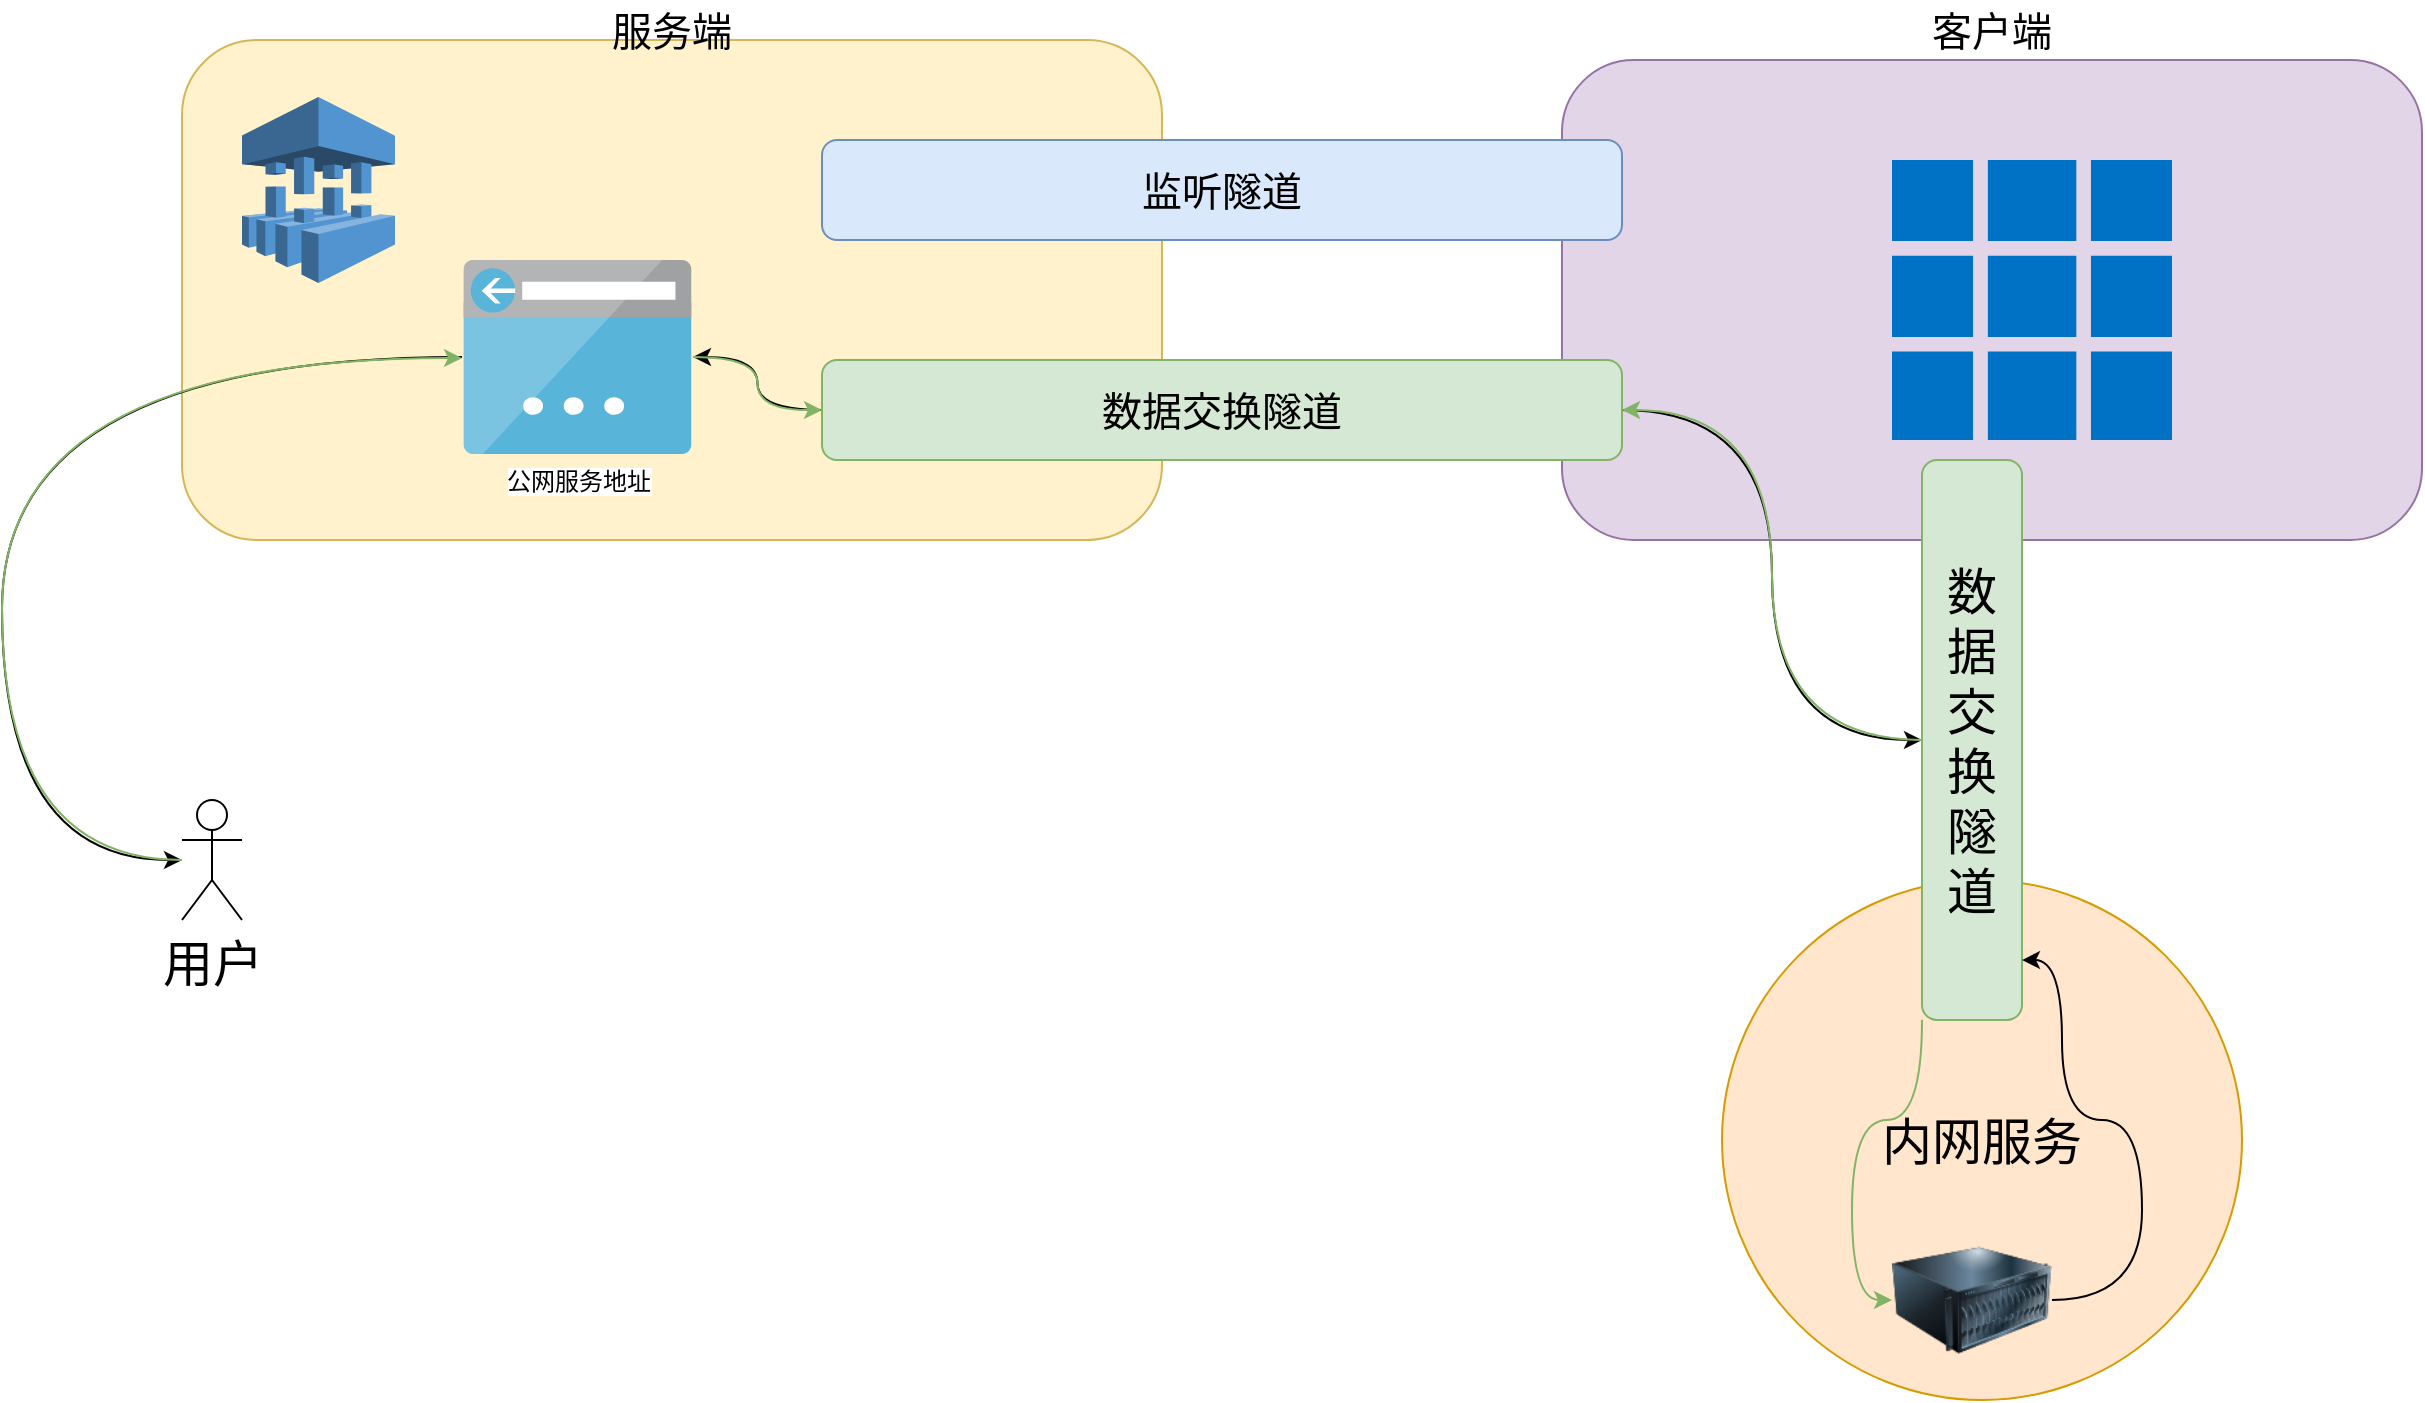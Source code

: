 <mxfile version="20.3.0" type="device" pages="10"><diagram id="6ai6Enlh3J0xMRU2bV06" name="第 1 页"><mxGraphModel dx="1887" dy="1165" grid="1" gridSize="10" guides="1" tooltips="1" connect="1" arrows="1" fold="1" page="1" pageScale="1" pageWidth="1654" pageHeight="2336" math="0" shadow="0"><root><mxCell id="0"/><mxCell id="1" parent="0"/><mxCell id="n7lN9UIFankmPPrUpvEt-18" value="" style="rounded=1;whiteSpace=wrap;html=1;fontSize=20;fillColor=#e1d5e7;strokeColor=#9673a6;" parent="1" vertex="1"><mxGeometry x="890" y="120" width="430" height="240" as="geometry"/></mxCell><mxCell id="n7lN9UIFankmPPrUpvEt-11" value="" style="rounded=1;whiteSpace=wrap;html=1;fillColor=#fff2cc;strokeColor=#d6b656;" parent="1" vertex="1"><mxGeometry x="200" y="110" width="490" height="250" as="geometry"/></mxCell><mxCell id="n7lN9UIFankmPPrUpvEt-12" value="&lt;font style=&quot;font-size: 20px;&quot;&gt;监听隧道&lt;/font&gt;" style="rounded=1;whiteSpace=wrap;html=1;fillColor=#dae8fc;strokeColor=#6c8ebf;direction=south;" parent="1" vertex="1"><mxGeometry x="520" y="160" width="400" height="50" as="geometry"/></mxCell><mxCell id="n7lN9UIFankmPPrUpvEt-25" style="edgeStyle=orthogonalEdgeStyle;curved=1;rounded=0;orthogonalLoop=1;jettySize=auto;html=1;fontSize=25;" parent="1" source="n7lN9UIFankmPPrUpvEt-13" target="n7lN9UIFankmPPrUpvEt-24" edge="1"><mxGeometry relative="1" as="geometry"/></mxCell><mxCell id="n7lN9UIFankmPPrUpvEt-38" style="edgeStyle=orthogonalEdgeStyle;curved=1;rounded=0;orthogonalLoop=1;jettySize=auto;html=1;exitX=0.5;exitY=1;exitDx=0;exitDy=0;fontSize=25;" parent="1" source="n7lN9UIFankmPPrUpvEt-13" target="n7lN9UIFankmPPrUpvEt-26" edge="1"><mxGeometry relative="1" as="geometry"/></mxCell><mxCell id="n7lN9UIFankmPPrUpvEt-13" value="&lt;font style=&quot;font-size: 20px;&quot;&gt;数据交换隧道&lt;/font&gt;" style="rounded=1;whiteSpace=wrap;html=1;fillColor=#d5e8d4;strokeColor=#82b366;direction=south;" parent="1" vertex="1"><mxGeometry x="520" y="270" width="400" height="50" as="geometry"/></mxCell><mxCell id="n7lN9UIFankmPPrUpvEt-15" value="" style="outlineConnect=0;dashed=0;verticalLabelPosition=bottom;verticalAlign=top;align=center;html=1;shape=mxgraph.aws3.server_migration_service;fillColor=#5294CF;gradientColor=none;fontSize=20;" parent="1" vertex="1"><mxGeometry x="230" y="138.5" width="76.5" height="93" as="geometry"/></mxCell><mxCell id="n7lN9UIFankmPPrUpvEt-16" value="服务端" style="text;html=1;strokeColor=none;fillColor=none;align=center;verticalAlign=middle;whiteSpace=wrap;rounded=0;fontSize=20;" parent="1" vertex="1"><mxGeometry x="390" y="90" width="110" height="30" as="geometry"/></mxCell><mxCell id="n7lN9UIFankmPPrUpvEt-20" value="客户端" style="text;html=1;strokeColor=none;fillColor=none;align=center;verticalAlign=middle;whiteSpace=wrap;rounded=0;fontSize=20;" parent="1" vertex="1"><mxGeometry x="1055" y="90" width="100" height="30" as="geometry"/></mxCell><mxCell id="n7lN9UIFankmPPrUpvEt-23" value="&lt;font style=&quot;font-size: 25px;&quot;&gt;内网服务&lt;/font&gt;" style="ellipse;whiteSpace=wrap;html=1;aspect=fixed;fontSize=20;fillColor=#ffe6cc;strokeColor=#d79b00;" parent="1" vertex="1"><mxGeometry x="970" y="530" width="260" height="260" as="geometry"/></mxCell><mxCell id="n7lN9UIFankmPPrUpvEt-35" style="edgeStyle=orthogonalEdgeStyle;curved=1;rounded=0;orthogonalLoop=1;jettySize=auto;html=1;exitX=0;exitY=1;exitDx=0;exitDy=0;entryX=0;entryY=0.5;entryDx=0;entryDy=0;fontSize=25;fillColor=#d5e8d4;strokeColor=#82b366;" parent="1" source="n7lN9UIFankmPPrUpvEt-24" target="n7lN9UIFankmPPrUpvEt-30" edge="1"><mxGeometry relative="1" as="geometry"/></mxCell><mxCell id="n7lN9UIFankmPPrUpvEt-37" style="edgeStyle=orthogonalEdgeStyle;curved=1;rounded=0;orthogonalLoop=1;jettySize=auto;html=1;fontSize=25;fillColor=#d5e8d4;strokeColor=#82b366;" parent="1" source="n7lN9UIFankmPPrUpvEt-24" target="n7lN9UIFankmPPrUpvEt-13" edge="1"><mxGeometry relative="1" as="geometry"/></mxCell><mxCell id="n7lN9UIFankmPPrUpvEt-24" value="数据交换隧道" style="rounded=1;whiteSpace=wrap;html=1;fontSize=25;fillColor=#d5e8d4;strokeColor=#82b366;" parent="1" vertex="1"><mxGeometry x="1070" y="320" width="50" height="280" as="geometry"/></mxCell><mxCell id="n7lN9UIFankmPPrUpvEt-29" style="edgeStyle=orthogonalEdgeStyle;curved=1;rounded=0;orthogonalLoop=1;jettySize=auto;html=1;fontSize=25;fillColor=#d5e8d4;strokeColor=#82b366;" parent="1" source="n7lN9UIFankmPPrUpvEt-26" target="n7lN9UIFankmPPrUpvEt-13" edge="1"><mxGeometry relative="1" as="geometry"/></mxCell><mxCell id="n7lN9UIFankmPPrUpvEt-40" style="edgeStyle=orthogonalEdgeStyle;curved=1;rounded=0;orthogonalLoop=1;jettySize=auto;html=1;fontSize=25;" parent="1" source="n7lN9UIFankmPPrUpvEt-26" edge="1"><mxGeometry relative="1" as="geometry"><mxPoint x="200" y="520" as="targetPoint"/><Array as="points"><mxPoint x="110" y="269"/><mxPoint x="110" y="520"/></Array></mxGeometry></mxCell><mxCell id="n7lN9UIFankmPPrUpvEt-26" value="公网服务地址" style="sketch=0;aspect=fixed;html=1;points=[];align=center;image;fontSize=12;image=img/lib/mscae/App_Service_IPAddress.svg;" parent="1" vertex="1"><mxGeometry x="340" y="220" width="115.48" height="97" as="geometry"/></mxCell><mxCell id="n7lN9UIFankmPPrUpvEt-28" style="edgeStyle=orthogonalEdgeStyle;curved=1;rounded=0;orthogonalLoop=1;jettySize=auto;html=1;fontSize=25;fillColor=#d5e8d4;strokeColor=#82b366;" parent="1" source="n7lN9UIFankmPPrUpvEt-27" edge="1"><mxGeometry relative="1" as="geometry"><mxPoint x="340" y="269" as="targetPoint"/><Array as="points"><mxPoint x="110" y="520"/><mxPoint x="110" y="269"/></Array></mxGeometry></mxCell><mxCell id="n7lN9UIFankmPPrUpvEt-27" value="用户" style="shape=umlActor;verticalLabelPosition=bottom;verticalAlign=top;html=1;outlineConnect=0;fontSize=25;" parent="1" vertex="1"><mxGeometry x="200" y="490" width="30" height="60" as="geometry"/></mxCell><mxCell id="n7lN9UIFankmPPrUpvEt-36" style="edgeStyle=orthogonalEdgeStyle;curved=1;rounded=0;orthogonalLoop=1;jettySize=auto;html=1;entryX=1;entryY=0.893;entryDx=0;entryDy=0;entryPerimeter=0;fontSize=25;" parent="1" source="n7lN9UIFankmPPrUpvEt-30" target="n7lN9UIFankmPPrUpvEt-24" edge="1"><mxGeometry relative="1" as="geometry"><Array as="points"><mxPoint x="1180" y="740"/><mxPoint x="1180" y="650"/><mxPoint x="1140" y="650"/><mxPoint x="1140" y="570"/></Array></mxGeometry></mxCell><mxCell id="n7lN9UIFankmPPrUpvEt-30" value="" style="image;html=1;image=img/lib/clip_art/computers/Server_128x128.png;fontSize=25;" parent="1" vertex="1"><mxGeometry x="1055" y="700" width="80" height="80" as="geometry"/></mxCell><mxCell id="n7lN9UIFankmPPrUpvEt-41" value="" style="sketch=0;aspect=fixed;html=1;points=[];align=center;image;fontSize=12;image=img/lib/mscae/Client_Apps.svg;" parent="1" vertex="1"><mxGeometry x="1055" y="170" width="140" height="140" as="geometry"/></mxCell></root></mxGraphModel></diagram><diagram id="0X1xYsLxER3tvZH5Lpg0" name="第 2 页"><mxGraphModel dx="1038" dy="641" grid="1" gridSize="10" guides="1" tooltips="1" connect="1" arrows="1" fold="1" page="1" pageScale="1" pageWidth="1654" pageHeight="2336" math="0" shadow="0"><root><mxCell id="0"/><mxCell id="1" parent="0"/><mxCell id="NIV75xV0ux6IKd4GaTA5-1" value="" style="rounded=1;whiteSpace=wrap;html=1;fontSize=25;fillColor=#fff2cc;strokeColor=#d6b656;" parent="1" vertex="1"><mxGeometry x="210" y="150" width="940" height="820" as="geometry"/></mxCell><mxCell id="L4eNSZN_qGY175fdc7Mh-11" value="" style="rounded=1;whiteSpace=wrap;html=1;fontSize=25;fillColor=#e1d5e7;strokeColor=#9673a6;" parent="1" vertex="1"><mxGeometry x="265" y="430" width="220" height="520" as="geometry"/></mxCell><mxCell id="c-hfhxG6qIlG5jK7obrB-4" style="edgeStyle=orthogonalEdgeStyle;curved=1;rounded=0;orthogonalLoop=1;jettySize=auto;html=1;exitX=0.5;exitY=1;exitDx=0;exitDy=0;fontSize=25;" parent="1" source="L4eNSZN_qGY175fdc7Mh-1" target="c-hfhxG6qIlG5jK7obrB-1" edge="1"><mxGeometry relative="1" as="geometry"/></mxCell><mxCell id="L4eNSZN_qGY175fdc7Mh-1" value="&lt;font style=&quot;font-size: 20px;&quot;&gt;监听隧道&lt;/font&gt;" style="rounded=1;whiteSpace=wrap;html=1;fillColor=#dae8fc;strokeColor=#6c8ebf;direction=south;" parent="1" vertex="1"><mxGeometry x="1110" y="440" width="400" height="140" as="geometry"/></mxCell><mxCell id="L4eNSZN_qGY175fdc7Mh-10" style="edgeStyle=orthogonalEdgeStyle;curved=1;rounded=0;orthogonalLoop=1;jettySize=auto;html=1;fontSize=25;" parent="1" source="L4eNSZN_qGY175fdc7Mh-2" target="L4eNSZN_qGY175fdc7Mh-7" edge="1"><mxGeometry relative="1" as="geometry"/></mxCell><mxCell id="L4eNSZN_qGY175fdc7Mh-2" value="" style="ellipse;whiteSpace=wrap;html=1;aspect=fixed;fontSize=25;fillColor=#ffe6cc;strokeColor=#d79b00;" parent="1" vertex="1"><mxGeometry x="760" y="410" width="260" height="260" as="geometry"/></mxCell><mxCell id="L4eNSZN_qGY175fdc7Mh-5" value="连接池" style="text;html=1;strokeColor=none;fillColor=none;align=center;verticalAlign=middle;whiteSpace=wrap;rounded=0;fontSize=25;" parent="1" vertex="1"><mxGeometry x="820" y="610" width="120" height="30" as="geometry"/></mxCell><mxCell id="c-hfhxG6qIlG5jK7obrB-41" style="edgeStyle=orthogonalEdgeStyle;curved=1;rounded=0;orthogonalLoop=1;jettySize=auto;html=1;fontSize=25;" parent="1" source="L4eNSZN_qGY175fdc7Mh-7" target="c-hfhxG6qIlG5jK7obrB-37" edge="1"><mxGeometry relative="1" as="geometry"/></mxCell><mxCell id="c-hfhxG6qIlG5jK7obrB-74" value="" style="edgeStyle=orthogonalEdgeStyle;curved=1;rounded=0;orthogonalLoop=1;jettySize=auto;html=1;fontSize=25;" parent="1" source="L4eNSZN_qGY175fdc7Mh-7" target="c-hfhxG6qIlG5jK7obrB-73" edge="1"><mxGeometry relative="1" as="geometry"/></mxCell><mxCell id="L4eNSZN_qGY175fdc7Mh-7" value="分配算法" style="rounded=1;whiteSpace=wrap;html=1;fontSize=25;fillColor=#dae8fc;strokeColor=#6c8ebf;" parent="1" vertex="1"><mxGeometry x="530" y="420" width="160" height="240" as="geometry"/></mxCell><mxCell id="L4eNSZN_qGY175fdc7Mh-9" value="分配器" style="text;html=1;strokeColor=none;fillColor=none;align=center;verticalAlign=middle;whiteSpace=wrap;rounded=0;fontSize=25;" parent="1" vertex="1"><mxGeometry x="550" y="610" width="110" height="30" as="geometry"/></mxCell><mxCell id="L4eNSZN_qGY175fdc7Mh-12" value="工作队列" style="text;html=1;strokeColor=none;fillColor=none;align=center;verticalAlign=middle;whiteSpace=wrap;rounded=0;fontSize=25;" parent="1" vertex="1"><mxGeometry x="310" y="460" width="130" height="30" as="geometry"/></mxCell><mxCell id="L4eNSZN_qGY175fdc7Mh-13" value="&lt;font style=&quot;font-size: 20px;&quot;&gt;数据交换隧道&lt;/font&gt;" style="rounded=1;whiteSpace=wrap;html=1;fillColor=#d5e8d4;strokeColor=#82b366;direction=south;" parent="1" vertex="1"><mxGeometry x="1100" y="720" width="400" height="140" as="geometry"/></mxCell><mxCell id="c-hfhxG6qIlG5jK7obrB-86" style="edgeStyle=orthogonalEdgeStyle;curved=1;rounded=0;orthogonalLoop=1;jettySize=auto;html=1;entryX=0.807;entryY=0.511;entryDx=0;entryDy=0;entryPerimeter=0;fontSize=25;" parent="1" source="c-hfhxG6qIlG5jK7obrB-1" target="c-hfhxG6qIlG5jK7obrB-2" edge="1"><mxGeometry relative="1" as="geometry"><Array as="points"><mxPoint x="1100" y="528"/><mxPoint x="1100" y="286"/></Array></mxGeometry></mxCell><mxCell id="c-hfhxG6qIlG5jK7obrB-1" value="认证层" style="rounded=1;whiteSpace=wrap;html=1;fontSize=25;fillColor=#f5f5f5;fontColor=#333333;strokeColor=#666666;" parent="1" vertex="1"><mxGeometry x="1030" y="345" width="40" height="365" as="geometry"/></mxCell><mxCell id="c-hfhxG6qIlG5jK7obrB-19" value="" style="shape=table;startSize=0;container=1;collapsible=0;childLayout=tableLayout;fontSize=25;" parent="1" vertex="1"><mxGeometry x="580" y="230" width="120" height="160" as="geometry"/></mxCell><mxCell id="c-hfhxG6qIlG5jK7obrB-20" value="" style="shape=tableRow;horizontal=0;startSize=0;swimlaneHead=0;swimlaneBody=0;top=0;left=0;bottom=0;right=0;collapsible=0;dropTarget=0;fillColor=none;points=[[0,0.5],[1,0.5]];portConstraint=eastwest;fontSize=25;" parent="c-hfhxG6qIlG5jK7obrB-19" vertex="1"><mxGeometry width="120" height="40" as="geometry"/></mxCell><mxCell id="c-hfhxG6qIlG5jK7obrB-21" value="prot" style="shape=partialRectangle;html=1;whiteSpace=wrap;connectable=0;overflow=hidden;fillColor=none;top=0;left=0;bottom=0;right=0;pointerEvents=1;fontSize=25;" parent="c-hfhxG6qIlG5jK7obrB-20" vertex="1"><mxGeometry width="60" height="40" as="geometry"><mxRectangle width="60" height="40" as="alternateBounds"/></mxGeometry></mxCell><mxCell id="c-hfhxG6qIlG5jK7obrB-22" value="true" style="shape=partialRectangle;html=1;whiteSpace=wrap;connectable=0;overflow=hidden;fillColor=none;top=0;left=0;bottom=0;right=0;pointerEvents=1;fontSize=25;" parent="c-hfhxG6qIlG5jK7obrB-20" vertex="1"><mxGeometry x="60" width="60" height="40" as="geometry"><mxRectangle width="60" height="40" as="alternateBounds"/></mxGeometry></mxCell><mxCell id="c-hfhxG6qIlG5jK7obrB-23" value="" style="shape=tableRow;horizontal=0;startSize=0;swimlaneHead=0;swimlaneBody=0;top=0;left=0;bottom=0;right=0;collapsible=0;dropTarget=0;fillColor=none;points=[[0,0.5],[1,0.5]];portConstraint=eastwest;fontSize=25;" parent="c-hfhxG6qIlG5jK7obrB-19" vertex="1"><mxGeometry y="40" width="120" height="40" as="geometry"/></mxCell><mxCell id="c-hfhxG6qIlG5jK7obrB-24" value="6000" style="shape=partialRectangle;html=1;whiteSpace=wrap;connectable=0;overflow=hidden;fillColor=none;top=0;left=0;bottom=0;right=0;pointerEvents=1;fontSize=25;" parent="c-hfhxG6qIlG5jK7obrB-23" vertex="1"><mxGeometry width="60" height="40" as="geometry"><mxRectangle width="60" height="40" as="alternateBounds"/></mxGeometry></mxCell><mxCell id="c-hfhxG6qIlG5jK7obrB-25" value="1" style="shape=partialRectangle;html=1;whiteSpace=wrap;connectable=0;overflow=hidden;fillColor=none;top=0;left=0;bottom=0;right=0;pointerEvents=1;fontSize=25;" parent="c-hfhxG6qIlG5jK7obrB-23" vertex="1"><mxGeometry x="60" width="60" height="40" as="geometry"><mxRectangle width="60" height="40" as="alternateBounds"/></mxGeometry></mxCell><mxCell id="c-hfhxG6qIlG5jK7obrB-26" value="" style="shape=tableRow;horizontal=0;startSize=0;swimlaneHead=0;swimlaneBody=0;top=0;left=0;bottom=0;right=0;collapsible=0;dropTarget=0;fillColor=none;points=[[0,0.5],[1,0.5]];portConstraint=eastwest;fontSize=25;" parent="c-hfhxG6qIlG5jK7obrB-19" vertex="1"><mxGeometry y="80" width="120" height="40" as="geometry"/></mxCell><mxCell id="c-hfhxG6qIlG5jK7obrB-27" value="6002" style="shape=partialRectangle;html=1;whiteSpace=wrap;connectable=0;overflow=hidden;fillColor=none;top=0;left=0;bottom=0;right=0;pointerEvents=1;fontSize=25;" parent="c-hfhxG6qIlG5jK7obrB-26" vertex="1"><mxGeometry width="60" height="40" as="geometry"><mxRectangle width="60" height="40" as="alternateBounds"/></mxGeometry></mxCell><mxCell id="c-hfhxG6qIlG5jK7obrB-28" value="0" style="shape=partialRectangle;html=1;whiteSpace=wrap;connectable=0;overflow=hidden;fillColor=none;top=0;left=0;bottom=0;right=0;pointerEvents=1;fontSize=25;" parent="c-hfhxG6qIlG5jK7obrB-26" vertex="1"><mxGeometry x="60" width="60" height="40" as="geometry"><mxRectangle width="60" height="40" as="alternateBounds"/></mxGeometry></mxCell><mxCell id="c-hfhxG6qIlG5jK7obrB-34" style="shape=tableRow;horizontal=0;startSize=0;swimlaneHead=0;swimlaneBody=0;top=0;left=0;bottom=0;right=0;collapsible=0;dropTarget=0;fillColor=none;points=[[0,0.5],[1,0.5]];portConstraint=eastwest;fontSize=25;" parent="c-hfhxG6qIlG5jK7obrB-19" vertex="1"><mxGeometry y="120" width="120" height="40" as="geometry"/></mxCell><mxCell id="c-hfhxG6qIlG5jK7obrB-35" value="..." style="shape=partialRectangle;html=1;whiteSpace=wrap;connectable=0;overflow=hidden;fillColor=none;top=0;left=0;bottom=0;right=0;pointerEvents=1;fontSize=25;" parent="c-hfhxG6qIlG5jK7obrB-34" vertex="1"><mxGeometry width="60" height="40" as="geometry"><mxRectangle width="60" height="40" as="alternateBounds"/></mxGeometry></mxCell><mxCell id="c-hfhxG6qIlG5jK7obrB-36" value="..." style="shape=partialRectangle;html=1;whiteSpace=wrap;connectable=0;overflow=hidden;fillColor=none;top=0;left=0;bottom=0;right=0;pointerEvents=1;fontSize=25;" parent="c-hfhxG6qIlG5jK7obrB-34" vertex="1"><mxGeometry x="60" width="60" height="40" as="geometry"><mxRectangle width="60" height="40" as="alternateBounds"/></mxGeometry></mxCell><mxCell id="c-hfhxG6qIlG5jK7obrB-73" value="" style="rounded=1;whiteSpace=wrap;html=1;fontSize=25;fillColor=#dae8fc;strokeColor=#6c8ebf;" parent="c-hfhxG6qIlG5jK7obrB-34" vertex="1"><mxGeometry x="120" height="40" as="geometry"><mxRectangle width="NaN" height="40" as="alternateBounds"/></mxGeometry></mxCell><mxCell id="c-hfhxG6qIlG5jK7obrB-2" value="" style="verticalLabelPosition=bottom;html=1;verticalAlign=top;align=center;strokeColor=none;fillColor=#00BEF2;shape=mxgraph.azure.mysql_database;fontSize=25;" parent="1" vertex="1"><mxGeometry x="930" y="230" width="80" height="110" as="geometry"/></mxCell><mxCell id="c-hfhxG6qIlG5jK7obrB-29" value="端口使用情况表" style="text;html=1;strokeColor=none;fillColor=none;align=center;verticalAlign=middle;whiteSpace=wrap;rounded=0;fontSize=25;" parent="1" vertex="1"><mxGeometry x="550" y="180" width="190" height="30" as="geometry"/></mxCell><mxCell id="c-hfhxG6qIlG5jK7obrB-44" style="edgeStyle=orthogonalEdgeStyle;curved=1;rounded=0;orthogonalLoop=1;jettySize=auto;html=1;entryX=0;entryY=0.5;entryDx=0;entryDy=0;fontSize=25;" parent="1" source="c-hfhxG6qIlG5jK7obrB-37" target="c-hfhxG6qIlG5jK7obrB-43" edge="1"><mxGeometry relative="1" as="geometry"/></mxCell><mxCell id="c-hfhxG6qIlG5jK7obrB-37" value="worker" style="ellipse;whiteSpace=wrap;html=1;fontSize=25;fillColor=#d5e8d4;strokeColor=#82b366;" parent="1" vertex="1"><mxGeometry x="310" y="520" width="120" height="80" as="geometry"/></mxCell><mxCell id="c-hfhxG6qIlG5jK7obrB-38" value="......" style="ellipse;whiteSpace=wrap;html=1;fontSize=25;fillColor=#d5e8d4;strokeColor=#82b366;" parent="1" vertex="1"><mxGeometry x="310" y="630" width="120" height="80" as="geometry"/></mxCell><mxCell id="c-hfhxG6qIlG5jK7obrB-39" value="worker" style="ellipse;whiteSpace=wrap;html=1;fontSize=25;fillColor=#d5e8d4;strokeColor=#82b366;" parent="1" vertex="1"><mxGeometry x="315" y="780" width="120" height="80" as="geometry"/></mxCell><mxCell id="c-hfhxG6qIlG5jK7obrB-52" style="edgeStyle=orthogonalEdgeStyle;curved=1;rounded=0;orthogonalLoop=1;jettySize=auto;html=1;entryX=0.5;entryY=1;entryDx=0;entryDy=0;fontSize=25;" parent="1" source="c-hfhxG6qIlG5jK7obrB-43" target="L4eNSZN_qGY175fdc7Mh-13" edge="1"><mxGeometry relative="1" as="geometry"/></mxCell><mxCell id="c-hfhxG6qIlG5jK7obrB-43" value="工作worker&lt;br&gt;" style="ellipse;whiteSpace=wrap;html=1;fontSize=25;fillColor=#d5e8d4;strokeColor=#82b366;" parent="1" vertex="1"><mxGeometry x="600" y="720" width="300" height="170" as="geometry"/></mxCell><mxCell id="c-hfhxG6qIlG5jK7obrB-45" value="&lt;font style=&quot;font-size: 25px;&quot;&gt;分配的服务地址&lt;/font&gt;" style="sketch=0;aspect=fixed;html=1;points=[];align=center;image;fontSize=12;image=img/lib/mscae/App_Service_IPAddress.svg;" parent="1" vertex="1"><mxGeometry x="710" y="850" width="110" height="92.4" as="geometry"/></mxCell><mxCell id="c-hfhxG6qIlG5jK7obrB-51" style="edgeStyle=orthogonalEdgeStyle;curved=1;rounded=0;orthogonalLoop=1;jettySize=auto;html=1;fontSize=25;" parent="1" source="c-hfhxG6qIlG5jK7obrB-46" edge="1"><mxGeometry relative="1" as="geometry"><mxPoint x="690" y="980.0" as="targetPoint"/></mxGeometry></mxCell><mxCell id="c-hfhxG6qIlG5jK7obrB-46" value="用户" style="shape=umlActor;verticalLabelPosition=bottom;verticalAlign=top;html=1;outlineConnect=0;fontSize=25;" parent="1" vertex="1"><mxGeometry x="735" y="1060" width="30" height="60" as="geometry"/></mxCell><mxCell id="c-hfhxG6qIlG5jK7obrB-53" value="" style="shape=table;startSize=0;container=1;collapsible=0;childLayout=tableLayout;fontSize=25;" parent="1" vertex="1"><mxGeometry x="875" y="900" width="335" height="120" as="geometry"/></mxCell><mxCell id="c-hfhxG6qIlG5jK7obrB-54" value="" style="shape=tableRow;horizontal=0;startSize=0;swimlaneHead=0;swimlaneBody=0;top=0;left=0;bottom=0;right=0;collapsible=0;dropTarget=0;fillColor=none;points=[[0,0.5],[1,0.5]];portConstraint=eastwest;fontSize=25;" parent="c-hfhxG6qIlG5jK7obrB-53" vertex="1"><mxGeometry width="335" height="40" as="geometry"/></mxCell><mxCell id="c-hfhxG6qIlG5jK7obrB-55" value="socket" style="shape=partialRectangle;html=1;whiteSpace=wrap;connectable=0;overflow=hidden;fillColor=none;top=0;left=0;bottom=0;right=0;pointerEvents=1;fontSize=25;" parent="c-hfhxG6qIlG5jK7obrB-54" vertex="1"><mxGeometry width="168" height="40" as="geometry"><mxRectangle width="168" height="40" as="alternateBounds"/></mxGeometry></mxCell><mxCell id="c-hfhxG6qIlG5jK7obrB-56" value="time" style="shape=partialRectangle;html=1;whiteSpace=wrap;connectable=0;overflow=hidden;fillColor=none;top=0;left=0;bottom=0;right=0;pointerEvents=1;fontSize=25;" parent="c-hfhxG6qIlG5jK7obrB-54" vertex="1"><mxGeometry x="168" width="167" height="40" as="geometry"><mxRectangle width="167" height="40" as="alternateBounds"/></mxGeometry></mxCell><mxCell id="c-hfhxG6qIlG5jK7obrB-57" value="" style="shape=tableRow;horizontal=0;startSize=0;swimlaneHead=0;swimlaneBody=0;top=0;left=0;bottom=0;right=0;collapsible=0;dropTarget=0;fillColor=none;points=[[0,0.5],[1,0.5]];portConstraint=eastwest;fontSize=25;" parent="c-hfhxG6qIlG5jK7obrB-53" vertex="1"><mxGeometry y="40" width="335" height="40" as="geometry"/></mxCell><mxCell id="c-hfhxG6qIlG5jK7obrB-58" value="3520" style="shape=partialRectangle;html=1;whiteSpace=wrap;connectable=0;overflow=hidden;fillColor=none;top=0;left=0;bottom=0;right=0;pointerEvents=1;fontSize=25;" parent="c-hfhxG6qIlG5jK7obrB-57" vertex="1"><mxGeometry width="168" height="40" as="geometry"><mxRectangle width="168" height="40" as="alternateBounds"/></mxGeometry></mxCell><mxCell id="c-hfhxG6qIlG5jK7obrB-59" value="165515646" style="shape=partialRectangle;html=1;whiteSpace=wrap;connectable=0;overflow=hidden;fillColor=none;top=0;left=0;bottom=0;right=0;pointerEvents=1;fontSize=25;" parent="c-hfhxG6qIlG5jK7obrB-57" vertex="1"><mxGeometry x="168" width="167" height="40" as="geometry"><mxRectangle width="167" height="40" as="alternateBounds"/></mxGeometry></mxCell><mxCell id="c-hfhxG6qIlG5jK7obrB-60" value="" style="shape=tableRow;horizontal=0;startSize=0;swimlaneHead=0;swimlaneBody=0;top=0;left=0;bottom=0;right=0;collapsible=0;dropTarget=0;fillColor=none;points=[[0,0.5],[1,0.5]];portConstraint=eastwest;fontSize=25;" parent="c-hfhxG6qIlG5jK7obrB-53" vertex="1"><mxGeometry y="80" width="335" height="40" as="geometry"/></mxCell><mxCell id="c-hfhxG6qIlG5jK7obrB-61" value="...." style="shape=partialRectangle;html=1;whiteSpace=wrap;connectable=0;overflow=hidden;fillColor=none;top=0;left=0;bottom=0;right=0;pointerEvents=1;fontSize=25;" parent="c-hfhxG6qIlG5jK7obrB-60" vertex="1"><mxGeometry width="168" height="40" as="geometry"><mxRectangle width="168" height="40" as="alternateBounds"/></mxGeometry></mxCell><mxCell id="c-hfhxG6qIlG5jK7obrB-62" value="...." style="shape=partialRectangle;html=1;whiteSpace=wrap;connectable=0;overflow=hidden;fillColor=none;top=0;left=0;bottom=0;right=0;pointerEvents=1;fontSize=25;" parent="c-hfhxG6qIlG5jK7obrB-60" vertex="1"><mxGeometry x="168" width="167" height="40" as="geometry"><mxRectangle width="167" height="40" as="alternateBounds"/></mxGeometry></mxCell><mxCell id="c-hfhxG6qIlG5jK7obrB-63" value="用户连接信息池" style="text;html=1;strokeColor=none;fillColor=none;align=center;verticalAlign=middle;whiteSpace=wrap;rounded=0;fontSize=25;" parent="1" vertex="1"><mxGeometry x="900" y="860" width="210" height="30" as="geometry"/></mxCell><mxCell id="c-hfhxG6qIlG5jK7obrB-67" style="edgeStyle=orthogonalEdgeStyle;curved=1;rounded=0;orthogonalLoop=1;jettySize=auto;html=1;exitX=1;exitY=0.75;exitDx=0;exitDy=0;entryX=0.112;entryY=0.007;entryDx=0;entryDy=0;entryPerimeter=0;fontSize=25;" parent="1" source="c-hfhxG6qIlG5jK7obrB-66" target="c-hfhxG6qIlG5jK7obrB-57" edge="1"><mxGeometry relative="1" as="geometry"/></mxCell><mxCell id="c-hfhxG6qIlG5jK7obrB-66" value="" style="rounded=1;whiteSpace=wrap;html=1;fontSize=25;" parent="1" vertex="1"><mxGeometry x="700" y="760" width="60" height="20" as="geometry"/></mxCell><mxCell id="c-hfhxG6qIlG5jK7obrB-72" style="edgeStyle=orthogonalEdgeStyle;curved=1;rounded=0;orthogonalLoop=1;jettySize=auto;html=1;fontSize=25;" parent="1" source="c-hfhxG6qIlG5jK7obrB-57" target="L4eNSZN_qGY175fdc7Mh-13" edge="1"><mxGeometry relative="1" as="geometry"/></mxCell><mxCell id="c-hfhxG6qIlG5jK7obrB-75" style="edgeStyle=orthogonalEdgeStyle;curved=1;rounded=0;orthogonalLoop=1;jettySize=auto;html=1;fontSize=25;" parent="1" source="L4eNSZN_qGY175fdc7Mh-7" target="c-hfhxG6qIlG5jK7obrB-26" edge="1"><mxGeometry relative="1" as="geometry"/></mxCell><mxCell id="c-hfhxG6qIlG5jK7obrB-76" value="" style="shape=table;startSize=0;container=1;collapsible=0;childLayout=tableLayout;fontSize=25;" parent="1" vertex="1"><mxGeometry x="780" y="480" width="220" height="120" as="geometry"/></mxCell><mxCell id="c-hfhxG6qIlG5jK7obrB-77" value="" style="shape=tableRow;horizontal=0;startSize=0;swimlaneHead=0;swimlaneBody=0;top=0;left=0;bottom=0;right=0;collapsible=0;dropTarget=0;fillColor=none;points=[[0,0.5],[1,0.5]];portConstraint=eastwest;fontSize=25;" parent="c-hfhxG6qIlG5jK7obrB-76" vertex="1"><mxGeometry width="220" height="40" as="geometry"/></mxCell><mxCell id="c-hfhxG6qIlG5jK7obrB-78" value="socket" style="shape=partialRectangle;html=1;whiteSpace=wrap;connectable=0;overflow=hidden;fillColor=none;top=0;left=0;bottom=0;right=0;pointerEvents=1;fontSize=25;" parent="c-hfhxG6qIlG5jK7obrB-77" vertex="1"><mxGeometry width="110" height="40" as="geometry"><mxRectangle width="110" height="40" as="alternateBounds"/></mxGeometry></mxCell><mxCell id="c-hfhxG6qIlG5jK7obrB-79" value="username" style="shape=partialRectangle;html=1;whiteSpace=wrap;connectable=0;overflow=hidden;fillColor=none;top=0;left=0;bottom=0;right=0;pointerEvents=1;fontSize=25;" parent="c-hfhxG6qIlG5jK7obrB-77" vertex="1"><mxGeometry x="110" width="110" height="40" as="geometry"><mxRectangle width="110" height="40" as="alternateBounds"/></mxGeometry></mxCell><mxCell id="c-hfhxG6qIlG5jK7obrB-80" value="" style="shape=tableRow;horizontal=0;startSize=0;swimlaneHead=0;swimlaneBody=0;top=0;left=0;bottom=0;right=0;collapsible=0;dropTarget=0;fillColor=none;points=[[0,0.5],[1,0.5]];portConstraint=eastwest;fontSize=25;" parent="c-hfhxG6qIlG5jK7obrB-76" vertex="1"><mxGeometry y="40" width="220" height="40" as="geometry"/></mxCell><mxCell id="c-hfhxG6qIlG5jK7obrB-81" value="1563" style="shape=partialRectangle;html=1;whiteSpace=wrap;connectable=0;overflow=hidden;fillColor=none;top=0;left=0;bottom=0;right=0;pointerEvents=1;fontSize=25;" parent="c-hfhxG6qIlG5jK7obrB-80" vertex="1"><mxGeometry width="110" height="40" as="geometry"><mxRectangle width="110" height="40" as="alternateBounds"/></mxGeometry></mxCell><mxCell id="c-hfhxG6qIlG5jK7obrB-82" value="wyf" style="shape=partialRectangle;html=1;whiteSpace=wrap;connectable=0;overflow=hidden;fillColor=none;top=0;left=0;bottom=0;right=0;pointerEvents=1;fontSize=25;" parent="c-hfhxG6qIlG5jK7obrB-80" vertex="1"><mxGeometry x="110" width="110" height="40" as="geometry"><mxRectangle width="110" height="40" as="alternateBounds"/></mxGeometry></mxCell><mxCell id="c-hfhxG6qIlG5jK7obrB-83" style="shape=tableRow;horizontal=0;startSize=0;swimlaneHead=0;swimlaneBody=0;top=0;left=0;bottom=0;right=0;collapsible=0;dropTarget=0;fillColor=none;points=[[0,0.5],[1,0.5]];portConstraint=eastwest;fontSize=25;" parent="c-hfhxG6qIlG5jK7obrB-76" vertex="1"><mxGeometry y="80" width="220" height="40" as="geometry"/></mxCell><mxCell id="c-hfhxG6qIlG5jK7obrB-84" value="......" style="shape=partialRectangle;html=1;whiteSpace=wrap;connectable=0;overflow=hidden;fillColor=none;top=0;left=0;bottom=0;right=0;pointerEvents=1;fontSize=25;" parent="c-hfhxG6qIlG5jK7obrB-83" vertex="1"><mxGeometry width="110" height="40" as="geometry"><mxRectangle width="110" height="40" as="alternateBounds"/></mxGeometry></mxCell><mxCell id="c-hfhxG6qIlG5jK7obrB-85" value="......" style="shape=partialRectangle;html=1;whiteSpace=wrap;connectable=0;overflow=hidden;fillColor=none;top=0;left=0;bottom=0;right=0;pointerEvents=1;fontSize=25;" parent="c-hfhxG6qIlG5jK7obrB-83" vertex="1"><mxGeometry x="110" width="110" height="40" as="geometry"><mxRectangle width="110" height="40" as="alternateBounds"/></mxGeometry></mxCell></root></mxGraphModel></diagram><diagram id="_OPtmCSbabkh7nNIRDNw" name="第 3 页"><mxGraphModel dx="1038" dy="641" grid="1" gridSize="10" guides="1" tooltips="1" connect="1" arrows="1" fold="1" page="1" pageScale="1" pageWidth="1654" pageHeight="2336" math="0" shadow="0"><root><mxCell id="0"/><mxCell id="1" parent="0"/><mxCell id="CKHXevxzZh1mtNK8sfoY-2" value="数据交换隧道" style="ellipse;whiteSpace=wrap;html=1;aspect=fixed;fontSize=21;fillColor=#ffe6cc;strokeColor=#d79b00;" parent="1" vertex="1"><mxGeometry x="1160" y="20" width="180" height="180" as="geometry"/></mxCell><mxCell id="d0vfIwqr0a5P5_Xwtw3k-2" value="" style="rounded=1;whiteSpace=wrap;html=1;fillColor=#dae8fc;strokeColor=#6c8ebf;" parent="1" vertex="1"><mxGeometry x="230" y="90" width="810" height="450" as="geometry"/></mxCell><mxCell id="d0vfIwqr0a5P5_Xwtw3k-5" value="&lt;font style=&quot;font-size: 20px;&quot;&gt;服务器接口&lt;/font&gt;" style="sketch=0;outlineConnect=0;fontColor=#232F3E;gradientColor=none;fillColor=#B0084D;strokeColor=none;dashed=0;verticalLabelPosition=bottom;verticalAlign=top;align=center;html=1;fontSize=12;fontStyle=0;aspect=fixed;pointerEvents=1;shape=mxgraph.aws4.endpoint;" parent="1" vertex="1"><mxGeometry x="150" y="240" width="150" height="150" as="geometry"/></mxCell><mxCell id="o-sokOH2KCjxqJ3auLpG-16" style="edgeStyle=orthogonalEdgeStyle;curved=1;rounded=0;orthogonalLoop=1;jettySize=auto;html=1;strokeWidth=2;fontSize=21;" parent="1" source="d0vfIwqr0a5P5_Xwtw3k-6" target="o-sokOH2KCjxqJ3auLpG-15" edge="1"><mxGeometry relative="1" as="geometry"/></mxCell><mxCell id="CKHXevxzZh1mtNK8sfoY-1" style="edgeStyle=orthogonalEdgeStyle;curved=1;rounded=0;orthogonalLoop=1;jettySize=auto;html=1;strokeWidth=2;fontSize=21;" parent="1" source="d0vfIwqr0a5P5_Xwtw3k-6" edge="1"><mxGeometry relative="1" as="geometry"><mxPoint x="1160" y="150" as="targetPoint"/></mxGeometry></mxCell><mxCell id="d0vfIwqr0a5P5_Xwtw3k-6" value="&lt;font style=&quot;font-size: 21px;&quot;&gt;代理服务接口&lt;/font&gt;" style="sketch=0;outlineConnect=0;fontColor=#232F3E;gradientColor=none;fillColor=#B0084D;strokeColor=none;dashed=0;verticalLabelPosition=bottom;verticalAlign=top;align=center;html=1;fontSize=12;fontStyle=0;aspect=fixed;pointerEvents=1;shape=mxgraph.aws4.endpoint;" parent="1" vertex="1"><mxGeometry x="970" y="240" width="150" height="150" as="geometry"/></mxCell><mxCell id="o-sokOH2KCjxqJ3auLpG-3" value="Auth鉴权" style="rounded=0;whiteSpace=wrap;html=1;fontSize=21;fillColor=#d5e8d4;strokeColor=#82b366;" parent="1" vertex="1"><mxGeometry x="320" y="140" width="120" height="340" as="geometry"/></mxCell><mxCell id="o-sokOH2KCjxqJ3auLpG-5" style="edgeStyle=orthogonalEdgeStyle;rounded=0;orthogonalLoop=1;jettySize=auto;html=1;fontSize=21;curved=1;strokeWidth=2;" parent="1" source="o-sokOH2KCjxqJ3auLpG-4" edge="1"><mxGeometry relative="1" as="geometry"><mxPoint x="250" y="324" as="targetPoint"/><Array as="points"><mxPoint x="620" y="110"/><mxPoint x="270" y="110"/><mxPoint x="270" y="324"/></Array></mxGeometry></mxCell><mxCell id="o-sokOH2KCjxqJ3auLpG-10" style="edgeStyle=orthogonalEdgeStyle;curved=1;rounded=0;orthogonalLoop=1;jettySize=auto;html=1;exitX=0;exitY=0;exitDx=176;exitDy=0;exitPerimeter=0;entryX=0;entryY=0.5;entryDx=0;entryDy=0;strokeWidth=2;fontSize=21;" parent="1" source="o-sokOH2KCjxqJ3auLpG-4" target="o-sokOH2KCjxqJ3auLpG-6" edge="1"><mxGeometry relative="1" as="geometry"/></mxCell><mxCell id="o-sokOH2KCjxqJ3auLpG-12" style="edgeStyle=orthogonalEdgeStyle;curved=1;rounded=0;orthogonalLoop=1;jettySize=auto;html=1;exitX=0;exitY=0;exitDx=176;exitDy=53;exitPerimeter=0;strokeWidth=2;fontSize=21;" parent="1" source="o-sokOH2KCjxqJ3auLpG-4" target="o-sokOH2KCjxqJ3auLpG-9" edge="1"><mxGeometry relative="1" as="geometry"/></mxCell><mxCell id="o-sokOH2KCjxqJ3auLpG-4" value="连接请求" style="html=1;shape=mxgraph.infographic.bannerSingleFold;dx=32;dx2=20;dy=17;notch=15;fillColor=#10739E;strokeColor=none;align=left;verticalAlign=middle;fontColor=#ffffff;fontSize=14;fontStyle=1;spacingBottom=15;spacingLeft=25;" parent="1" vertex="1"><mxGeometry x="490" y="290" width="260" height="70" as="geometry"/></mxCell><mxCell id="o-sokOH2KCjxqJ3auLpG-11" style="edgeStyle=orthogonalEdgeStyle;curved=1;rounded=0;orthogonalLoop=1;jettySize=auto;html=1;strokeWidth=2;fontSize=21;" parent="1" source="o-sokOH2KCjxqJ3auLpG-6" target="d0vfIwqr0a5P5_Xwtw3k-6" edge="1"><mxGeometry relative="1" as="geometry"/></mxCell><mxCell id="o-sokOH2KCjxqJ3auLpG-6" value="successfully" style="ellipse;whiteSpace=wrap;html=1;aspect=fixed;fontSize=21;fillColor=#d5e8d4;strokeColor=#82b366;" parent="1" vertex="1"><mxGeometry x="770" y="140" width="140" height="140" as="geometry"/></mxCell><mxCell id="o-sokOH2KCjxqJ3auLpG-14" style="edgeStyle=orthogonalEdgeStyle;curved=1;rounded=0;orthogonalLoop=1;jettySize=auto;html=1;strokeWidth=2;fontSize=21;" parent="1" source="o-sokOH2KCjxqJ3auLpG-9" target="o-sokOH2KCjxqJ3auLpG-13" edge="1"><mxGeometry relative="1" as="geometry"><Array as="points"><mxPoint x="830" y="700"/></Array></mxGeometry></mxCell><mxCell id="o-sokOH2KCjxqJ3auLpG-9" value="fail" style="ellipse;whiteSpace=wrap;html=1;aspect=fixed;fontSize=21;fillColor=#f8cecc;strokeColor=#b85450;" parent="1" vertex="1"><mxGeometry x="770" y="350" width="140" height="140" as="geometry"/></mxCell><mxCell id="o-sokOH2KCjxqJ3auLpG-13" value="exit&lt;br&gt;" style="ellipse;whiteSpace=wrap;html=1;fontSize=21;fillColor=#e1d5e7;strokeColor=#9673a6;" parent="1" vertex="1"><mxGeometry x="1010" y="660" width="120" height="80" as="geometry"/></mxCell><mxCell id="o-sokOH2KCjxqJ3auLpG-17" style="edgeStyle=orthogonalEdgeStyle;curved=1;rounded=0;orthogonalLoop=1;jettySize=auto;html=1;entryX=1;entryY=0.5;entryDx=0;entryDy=0;strokeWidth=2;fontSize=21;" parent="1" source="o-sokOH2KCjxqJ3auLpG-15" target="o-sokOH2KCjxqJ3auLpG-13" edge="1"><mxGeometry relative="1" as="geometry"/></mxCell><mxCell id="o-sokOH2KCjxqJ3auLpG-15" value="主动发起退出&lt;br&gt;" style="shape=document;whiteSpace=wrap;html=1;boundedLbl=1;fontSize=21;fillColor=#fff2cc;strokeColor=#d6b656;" parent="1" vertex="1"><mxGeometry x="1230" y="370" width="120" height="80" as="geometry"/></mxCell></root></mxGraphModel></diagram><diagram id="Cq9K7EH891AC8HPwqy1E" name="第 4 页"><mxGraphModel dx="1038" dy="641" grid="1" gridSize="10" guides="1" tooltips="1" connect="1" arrows="1" fold="1" page="1" pageScale="1" pageWidth="1654" pageHeight="2336" math="0" shadow="0"><root><mxCell id="0"/><mxCell id="1" parent="0"/><mxCell id="wL4BFeufGF9d563tdRBk-5" value="" style="edgeStyle=orthogonalEdgeStyle;curved=1;rounded=0;orthogonalLoop=1;jettySize=auto;html=1;strokeWidth=2;fontSize=21;" parent="1" target="wL4BFeufGF9d563tdRBk-4" edge="1"><mxGeometry relative="1" as="geometry"><mxPoint x="470" y="330" as="sourcePoint"/></mxGeometry></mxCell><mxCell id="wL4BFeufGF9d563tdRBk-9" value="" style="edgeStyle=orthogonalEdgeStyle;rounded=0;orthogonalLoop=1;jettySize=auto;html=1;" parent="1" source="wL4BFeufGF9d563tdRBk-4" target="wL4BFeufGF9d563tdRBk-8" edge="1"><mxGeometry relative="1" as="geometry"/></mxCell><mxCell id="wL4BFeufGF9d563tdRBk-4" value="AUTH" style="whiteSpace=wrap;html=1;fontSize=21;rounded=1;fillColor=#fff2cc;strokeColor=#d6b656;" parent="1" vertex="1"><mxGeometry x="385" y="420" width="170" height="60" as="geometry"/></mxCell><mxCell id="wL4BFeufGF9d563tdRBk-11" value="" style="edgeStyle=orthogonalEdgeStyle;rounded=0;orthogonalLoop=1;jettySize=auto;html=1;" parent="1" source="wL4BFeufGF9d563tdRBk-8" target="wL4BFeufGF9d563tdRBk-10" edge="1"><mxGeometry relative="1" as="geometry"/></mxCell><mxCell id="wL4BFeufGF9d563tdRBk-12" value="&lt;font style=&quot;font-size: 15px;&quot;&gt;鉴权成功&lt;/font&gt;" style="edgeLabel;html=1;align=center;verticalAlign=middle;resizable=0;points=[];" parent="wL4BFeufGF9d563tdRBk-11" vertex="1" connectable="0"><mxGeometry x="-0.321" y="-2" relative="1" as="geometry"><mxPoint as="offset"/></mxGeometry></mxCell><mxCell id="wL4BFeufGF9d563tdRBk-15" value="" style="edgeStyle=orthogonalEdgeStyle;rounded=0;orthogonalLoop=1;jettySize=auto;html=1;fontSize=15;" parent="1" source="wL4BFeufGF9d563tdRBk-8" target="wL4BFeufGF9d563tdRBk-14" edge="1"><mxGeometry relative="1" as="geometry"/></mxCell><mxCell id="wL4BFeufGF9d563tdRBk-16" value="鉴权失败" style="edgeLabel;html=1;align=center;verticalAlign=middle;resizable=0;points=[];fontSize=15;" parent="wL4BFeufGF9d563tdRBk-15" vertex="1" connectable="0"><mxGeometry x="-0.039" y="-1" relative="1" as="geometry"><mxPoint as="offset"/></mxGeometry></mxCell><mxCell id="wL4BFeufGF9d563tdRBk-8" value="鉴权是否成功" style="rhombus;whiteSpace=wrap;html=1;fontSize=21;rounded=1;direction=south;fillColor=#dae8fc;strokeColor=#6c8ebf;" parent="1" vertex="1"><mxGeometry x="365" y="570" width="210" height="80" as="geometry"/></mxCell><mxCell id="wL4BFeufGF9d563tdRBk-26" value="" style="edgeStyle=orthogonalEdgeStyle;rounded=0;orthogonalLoop=1;jettySize=auto;html=1;fontSize=24;" parent="1" source="wL4BFeufGF9d563tdRBk-10" target="wL4BFeufGF9d563tdRBk-25" edge="1"><mxGeometry relative="1" as="geometry"/></mxCell><mxCell id="wL4BFeufGF9d563tdRBk-10" value="等待服务端信息" style="whiteSpace=wrap;html=1;fontSize=21;rounded=1;fillColor=#d5e8d4;strokeColor=#82b366;" parent="1" vertex="1"><mxGeometry x="140" y="710" width="180" height="60" as="geometry"/></mxCell><mxCell id="wL4BFeufGF9d563tdRBk-24" style="edgeStyle=orthogonalEdgeStyle;rounded=0;orthogonalLoop=1;jettySize=auto;html=1;fontSize=24;entryX=0.5;entryY=0;entryDx=0;entryDy=0;" parent="1" source="wL4BFeufGF9d563tdRBk-14" target="wL4BFeufGF9d563tdRBk-22" edge="1"><mxGeometry relative="1" as="geometry"><mxPoint x="480" y="1010" as="targetPoint"/><Array as="points"><mxPoint x="850" y="740"/><mxPoint x="850" y="1290"/><mxPoint x="530" y="1290"/></Array></mxGeometry></mxCell><mxCell id="wL4BFeufGF9d563tdRBk-14" value="返回" style="whiteSpace=wrap;html=1;fontSize=21;rounded=1;fillColor=#f8cecc;strokeColor=#b85450;" parent="1" vertex="1"><mxGeometry x="630" y="710" width="120" height="60" as="geometry"/></mxCell><mxCell id="wL4BFeufGF9d563tdRBk-20" value="&lt;font style=&quot;font-size: 24px;&quot;&gt;&lt;b&gt;start&lt;/b&gt;&lt;/font&gt;" style="strokeWidth=2;html=1;shape=mxgraph.flowchart.start_2;whiteSpace=wrap;fontSize=15;fillColor=#ffe6cc;strokeColor=#d79b00;" parent="1" vertex="1"><mxGeometry x="420" y="230" width="100" height="100" as="geometry"/></mxCell><mxCell id="wL4BFeufGF9d563tdRBk-22" value="End" style="ellipse;whiteSpace=wrap;html=1;fontSize=24;fillColor=#fff2cc;strokeColor=#d6b656;" parent="1" vertex="1"><mxGeometry x="470" y="1250" width="120" height="80" as="geometry"/></mxCell><mxCell id="wL4BFeufGF9d563tdRBk-28" value="" style="edgeStyle=orthogonalEdgeStyle;rounded=0;orthogonalLoop=1;jettySize=auto;html=1;fontSize=24;" parent="1" source="wL4BFeufGF9d563tdRBk-25" target="wL4BFeufGF9d563tdRBk-27" edge="1"><mxGeometry relative="1" as="geometry"/></mxCell><mxCell id="wL4BFeufGF9d563tdRBk-25" value="逻辑处理" style="whiteSpace=wrap;html=1;fontSize=21;rounded=1;fillColor=#d5e8d4;strokeColor=#82b366;" parent="1" vertex="1"><mxGeometry x="170" y="850" width="120" height="60" as="geometry"/></mxCell><mxCell id="wL4BFeufGF9d563tdRBk-30" style="edgeStyle=orthogonalEdgeStyle;rounded=0;orthogonalLoop=1;jettySize=auto;html=1;entryX=0;entryY=0.5;entryDx=0;entryDy=0;fontSize=24;" parent="1" source="wL4BFeufGF9d563tdRBk-27" target="wL4BFeufGF9d563tdRBk-25" edge="1"><mxGeometry relative="1" as="geometry"><Array as="points"><mxPoint x="30" y="1040"/><mxPoint x="30" y="880"/></Array></mxGeometry></mxCell><mxCell id="wL4BFeufGF9d563tdRBk-37" style="edgeStyle=orthogonalEdgeStyle;rounded=0;orthogonalLoop=1;jettySize=auto;html=1;entryX=0.5;entryY=0;entryDx=0;entryDy=0;fontSize=24;" parent="1" source="wL4BFeufGF9d563tdRBk-27" target="wL4BFeufGF9d563tdRBk-22" edge="1"><mxGeometry relative="1" as="geometry"/></mxCell><mxCell id="wL4BFeufGF9d563tdRBk-38" value="True" style="edgeLabel;html=1;align=center;verticalAlign=middle;resizable=0;points=[];fontSize=24;" parent="wL4BFeufGF9d563tdRBk-37" vertex="1" connectable="0"><mxGeometry x="-0.676" y="3" relative="1" as="geometry"><mxPoint as="offset"/></mxGeometry></mxCell><mxCell id="wL4BFeufGF9d563tdRBk-27" value="主动退出吗" style="rhombus;whiteSpace=wrap;html=1;fontSize=21;rounded=1;fillColor=#d5e8d4;strokeColor=#82b366;" parent="1" vertex="1"><mxGeometry x="130" y="1000" width="200" height="80" as="geometry"/></mxCell><mxCell id="wL4BFeufGF9d563tdRBk-31" value="False" style="text;html=1;align=center;verticalAlign=middle;resizable=0;points=[];autosize=1;strokeColor=none;fillColor=none;fontSize=24;" parent="1" vertex="1"><mxGeometry x="50" y="1010" width="80" height="40" as="geometry"/></mxCell></root></mxGraphModel></diagram><diagram id="Wk26tNB7pssmXcLR8NF-" name="第 5 页"><mxGraphModel dx="1038" dy="641" grid="1" gridSize="10" guides="1" tooltips="1" connect="1" arrows="1" fold="1" page="1" pageScale="1" pageWidth="1654" pageHeight="2336" math="0" shadow="0"><root><mxCell id="0"/><mxCell id="1" parent="0"/><mxCell id="SVbCZsL1FOi_nerwRoAx-3" value="" style="edgeStyle=orthogonalEdgeStyle;rounded=0;orthogonalLoop=1;jettySize=auto;html=1;" parent="1" source="SVbCZsL1FOi_nerwRoAx-1" target="SVbCZsL1FOi_nerwRoAx-2" edge="1"><mxGeometry relative="1" as="geometry"/></mxCell><mxCell id="SVbCZsL1FOi_nerwRoAx-1" value="&lt;font style=&quot;font-size: 24px;&quot;&gt;&lt;b&gt;start&lt;/b&gt;&lt;/font&gt;" style="strokeWidth=2;html=1;shape=mxgraph.flowchart.start_2;whiteSpace=wrap;fontSize=15;fillColor=#ffe6cc;strokeColor=#d79b00;" parent="1" vertex="1"><mxGeometry x="450" y="310" width="100" height="100" as="geometry"/></mxCell><mxCell id="SVbCZsL1FOi_nerwRoAx-6" value="" style="edgeStyle=orthogonalEdgeStyle;rounded=0;orthogonalLoop=1;jettySize=auto;html=1;fontSize=21;" parent="1" source="SVbCZsL1FOi_nerwRoAx-2" target="SVbCZsL1FOi_nerwRoAx-5" edge="1"><mxGeometry relative="1" as="geometry"/></mxCell><mxCell id="SVbCZsL1FOi_nerwRoAx-2" value="&lt;font style=&quot;font-size: 21px;&quot;&gt;控制隧道开始监听&lt;/font&gt;" style="whiteSpace=wrap;html=1;fontSize=15;fillColor=#ffe6cc;strokeColor=#d79b00;strokeWidth=2;" parent="1" vertex="1"><mxGeometry x="405" y="510" width="190" height="60" as="geometry"/></mxCell><mxCell id="SVbCZsL1FOi_nerwRoAx-7" style="edgeStyle=orthogonalEdgeStyle;rounded=0;orthogonalLoop=1;jettySize=auto;html=1;exitX=1;exitY=0.5;exitDx=0;exitDy=0;entryX=1;entryY=0.5;entryDx=0;entryDy=0;fontSize=21;" parent="1" source="SVbCZsL1FOi_nerwRoAx-5" target="SVbCZsL1FOi_nerwRoAx-2" edge="1"><mxGeometry relative="1" as="geometry"><Array as="points"><mxPoint x="770" y="705"/><mxPoint x="770" y="540"/></Array></mxGeometry></mxCell><mxCell id="SVbCZsL1FOi_nerwRoAx-13" value="" style="edgeStyle=orthogonalEdgeStyle;rounded=0;orthogonalLoop=1;jettySize=auto;html=1;fontSize=19;" parent="1" source="SVbCZsL1FOi_nerwRoAx-5" target="SVbCZsL1FOi_nerwRoAx-12" edge="1"><mxGeometry relative="1" as="geometry"/></mxCell><mxCell id="SVbCZsL1FOi_nerwRoAx-5" value="&lt;font style=&quot;font-size: 19px;&quot;&gt;是否监听到信息&lt;/font&gt;" style="rhombus;whiteSpace=wrap;html=1;fontSize=15;fillColor=#dae8fc;strokeColor=#6c8ebf;strokeWidth=2;" parent="1" vertex="1"><mxGeometry x="385" y="640" width="230" height="130" as="geometry"/></mxCell><mxCell id="SVbCZsL1FOi_nerwRoAx-8" value="False" style="text;html=1;align=center;verticalAlign=middle;resizable=0;points=[];autosize=1;strokeColor=none;fillColor=none;fontSize=21;" parent="1" vertex="1"><mxGeometry x="615" y="670" width="70" height="40" as="geometry"/></mxCell><mxCell id="SVbCZsL1FOi_nerwRoAx-10" value="True" style="text;html=1;align=center;verticalAlign=middle;resizable=0;points=[];autosize=1;strokeColor=none;fillColor=none;fontSize=19;" parent="1" vertex="1"><mxGeometry x="490" y="800" width="60" height="40" as="geometry"/></mxCell><mxCell id="SVbCZsL1FOi_nerwRoAx-17" value="" style="edgeStyle=orthogonalEdgeStyle;rounded=0;orthogonalLoop=1;jettySize=auto;html=1;fontSize=19;" parent="1" source="SVbCZsL1FOi_nerwRoAx-12" target="SVbCZsL1FOi_nerwRoAx-16" edge="1"><mxGeometry relative="1" as="geometry"/></mxCell><mxCell id="SVbCZsL1FOi_nerwRoAx-12" value="&lt;font style=&quot;font-size: 20px;&quot;&gt;提取客户端信息进行鉴权&lt;/font&gt;" style="whiteSpace=wrap;html=1;fontSize=15;fillColor=#ffe6cc;strokeColor=#d79b00;strokeWidth=2;" parent="1" vertex="1"><mxGeometry x="375" y="900" width="250" height="60" as="geometry"/></mxCell><mxCell id="SVbCZsL1FOi_nerwRoAx-21" value="" style="edgeStyle=orthogonalEdgeStyle;rounded=0;orthogonalLoop=1;jettySize=auto;html=1;fontSize=20;" parent="1" source="SVbCZsL1FOi_nerwRoAx-16" target="SVbCZsL1FOi_nerwRoAx-20" edge="1"><mxGeometry relative="1" as="geometry"/></mxCell><mxCell id="SVbCZsL1FOi_nerwRoAx-23" value="" style="edgeStyle=orthogonalEdgeStyle;rounded=0;orthogonalLoop=1;jettySize=auto;html=1;fontSize=20;" parent="1" source="SVbCZsL1FOi_nerwRoAx-16" target="SVbCZsL1FOi_nerwRoAx-22" edge="1"><mxGeometry relative="1" as="geometry"/></mxCell><mxCell id="SVbCZsL1FOi_nerwRoAx-16" value="&lt;font style=&quot;font-size: 20px;&quot;&gt;是否通过认证&lt;/font&gt;" style="rhombus;whiteSpace=wrap;html=1;fontSize=15;fillColor=#dae8fc;strokeColor=#6c8ebf;strokeWidth=2;" parent="1" vertex="1"><mxGeometry x="385" y="1040" width="230" height="80" as="geometry"/></mxCell><mxCell id="SVbCZsL1FOi_nerwRoAx-31" style="edgeStyle=orthogonalEdgeStyle;rounded=0;orthogonalLoop=1;jettySize=auto;html=1;entryX=1;entryY=0.5;entryDx=0;entryDy=0;fontSize=18;" parent="1" source="SVbCZsL1FOi_nerwRoAx-20" target="SVbCZsL1FOi_nerwRoAx-26" edge="1"><mxGeometry relative="1" as="geometry"/></mxCell><mxCell id="SVbCZsL1FOi_nerwRoAx-20" value="&lt;font style=&quot;font-size: 18px;&quot;&gt;向客户端发送AUTH_FALSE信号&lt;/font&gt;" style="whiteSpace=wrap;html=1;fontSize=15;fillColor=#ffe6cc;strokeColor=#d79b00;strokeWidth=2;" parent="1" vertex="1"><mxGeometry x="685" y="1210" width="305" height="60" as="geometry"/></mxCell><mxCell id="SVbCZsL1FOi_nerwRoAx-28" style="edgeStyle=orthogonalEdgeStyle;rounded=0;orthogonalLoop=1;jettySize=auto;html=1;fontSize=18;" parent="1" source="SVbCZsL1FOi_nerwRoAx-22" target="SVbCZsL1FOi_nerwRoAx-26" edge="1"><mxGeometry relative="1" as="geometry"/></mxCell><mxCell id="SVbCZsL1FOi_nerwRoAx-22" value="&lt;font style=&quot;font-size: 18px;&quot;&gt;将用户连接请求Pull入工作池&lt;/font&gt;" style="whiteSpace=wrap;html=1;fontSize=15;fillColor=#ffe6cc;strokeColor=#d79b00;strokeWidth=2;" parent="1" vertex="1"><mxGeometry x="60" y="1210" width="240" height="60" as="geometry"/></mxCell><mxCell id="SVbCZsL1FOi_nerwRoAx-24" value="True" style="text;html=1;align=center;verticalAlign=middle;resizable=0;points=[];autosize=1;strokeColor=none;fillColor=none;fontSize=20;" parent="1" vertex="1"><mxGeometry x="270" y="1050" width="60" height="40" as="geometry"/></mxCell><mxCell id="SVbCZsL1FOi_nerwRoAx-25" value="False" style="text;html=1;align=center;verticalAlign=middle;resizable=0;points=[];autosize=1;strokeColor=none;fillColor=none;fontSize=20;" parent="1" vertex="1"><mxGeometry x="625" y="1050" width="70" height="40" as="geometry"/></mxCell><mxCell id="SVbCZsL1FOi_nerwRoAx-26" value="End" style="ellipse;whiteSpace=wrap;html=1;fontSize=18;fillColor=#ffe6cc;strokeColor=#d79b00;" parent="1" vertex="1"><mxGeometry x="430" y="1360" width="120" height="80" as="geometry"/></mxCell></root></mxGraphModel></diagram><diagram id="FG-clMkEWnLbuUhtEXu4" name="第 6 页"><mxGraphModel dx="1038" dy="641" grid="1" gridSize="10" guides="1" tooltips="1" connect="1" arrows="0" fold="1" page="1" pageScale="1" pageWidth="1654" pageHeight="2336" math="0" shadow="0"><root><mxCell id="0"/><mxCell id="1" parent="0"/><mxCell id="miZu4UQTezFd8rklK6Z8-1" value="" style="edgeStyle=orthogonalEdgeStyle;rounded=0;orthogonalLoop=1;jettySize=auto;html=1;" parent="1" source="miZu4UQTezFd8rklK6Z8-2" target="miZu4UQTezFd8rklK6Z8-4" edge="1"><mxGeometry relative="1" as="geometry"/></mxCell><mxCell id="miZu4UQTezFd8rklK6Z8-2" value="&lt;font style=&quot;font-size: 24px;&quot;&gt;&lt;b&gt;start&lt;/b&gt;&lt;/font&gt;" style="strokeWidth=2;html=1;shape=mxgraph.flowchart.start_2;whiteSpace=wrap;fontSize=15;fillColor=#e1d5e7;strokeColor=#9673a6;" parent="1" vertex="1"><mxGeometry x="450" y="350" width="100" height="100" as="geometry"/></mxCell><mxCell id="miZu4UQTezFd8rklK6Z8-3" value="" style="edgeStyle=orthogonalEdgeStyle;rounded=0;orthogonalLoop=1;jettySize=auto;html=1;fontSize=21;" parent="1" source="miZu4UQTezFd8rklK6Z8-4" target="miZu4UQTezFd8rklK6Z8-7" edge="1"><mxGeometry relative="1" as="geometry"/></mxCell><mxCell id="miZu4UQTezFd8rklK6Z8-4" value="&lt;span style=&quot;font-size: 21px;&quot;&gt;分配器开始工作&lt;/span&gt;" style="whiteSpace=wrap;html=1;fontSize=15;fillColor=#e1d5e7;strokeColor=#9673a6;strokeWidth=2;" parent="1" vertex="1"><mxGeometry x="405" y="510" width="190" height="60" as="geometry"/></mxCell><mxCell id="miZu4UQTezFd8rklK6Z8-5" style="edgeStyle=orthogonalEdgeStyle;rounded=0;orthogonalLoop=1;jettySize=auto;html=1;exitX=1;exitY=0.5;exitDx=0;exitDy=0;entryX=1;entryY=0.5;entryDx=0;entryDy=0;fontSize=21;" parent="1" source="miZu4UQTezFd8rklK6Z8-7" target="miZu4UQTezFd8rklK6Z8-4" edge="1"><mxGeometry relative="1" as="geometry"><Array as="points"><mxPoint x="770" y="705"/><mxPoint x="770" y="540"/></Array></mxGeometry></mxCell><mxCell id="miZu4UQTezFd8rklK6Z8-6" value="" style="edgeStyle=orthogonalEdgeStyle;rounded=0;orthogonalLoop=1;jettySize=auto;html=1;fontSize=19;" parent="1" source="miZu4UQTezFd8rklK6Z8-7" target="miZu4UQTezFd8rklK6Z8-11" edge="1"><mxGeometry relative="1" as="geometry"/></mxCell><mxCell id="miZu4UQTezFd8rklK6Z8-7" value="&lt;font style=&quot;font-size: 19px;&quot;&gt;全局资源是否够用&lt;/font&gt;" style="rhombus;whiteSpace=wrap;html=1;fontSize=15;fillColor=#dae8fc;strokeColor=#6c8ebf;strokeWidth=2;" parent="1" vertex="1"><mxGeometry x="385" y="640" width="230" height="130" as="geometry"/></mxCell><mxCell id="miZu4UQTezFd8rklK6Z8-8" value="False" style="text;html=1;align=center;verticalAlign=middle;resizable=0;points=[];autosize=1;strokeColor=none;fillColor=none;fontSize=21;" parent="1" vertex="1"><mxGeometry x="615" y="670" width="70" height="40" as="geometry"/></mxCell><mxCell id="miZu4UQTezFd8rklK6Z8-9" value="True" style="text;html=1;align=center;verticalAlign=middle;resizable=0;points=[];autosize=1;strokeColor=none;fillColor=none;fontSize=19;" parent="1" vertex="1"><mxGeometry x="490" y="800" width="60" height="40" as="geometry"/></mxCell><mxCell id="miZu4UQTezFd8rklK6Z8-23" value="" style="edgeStyle=orthogonalEdgeStyle;rounded=0;orthogonalLoop=1;jettySize=auto;html=1;fontSize=18;" parent="1" source="miZu4UQTezFd8rklK6Z8-11" target="miZu4UQTezFd8rklK6Z8-22" edge="1"><mxGeometry relative="1" as="geometry"/></mxCell><mxCell id="miZu4UQTezFd8rklK6Z8-11" value="&lt;font style=&quot;font-size: 20px;&quot;&gt;从全局工作池中提取连接&lt;/font&gt;" style="whiteSpace=wrap;html=1;fontSize=15;fillColor=#e1d5e7;strokeColor=#9673a6;strokeWidth=2;" parent="1" vertex="1"><mxGeometry x="375" y="900" width="250" height="60" as="geometry"/></mxCell><mxCell id="miZu4UQTezFd8rklK6Z8-25" value="" style="edgeStyle=orthogonalEdgeStyle;rounded=0;orthogonalLoop=1;jettySize=auto;html=1;fontSize=20;" parent="1" source="miZu4UQTezFd8rklK6Z8-22" target="miZu4UQTezFd8rklK6Z8-24" edge="1"><mxGeometry relative="1" as="geometry"/></mxCell><mxCell id="miZu4UQTezFd8rklK6Z8-22" value="&lt;font style=&quot;font-size: 20px;&quot;&gt;启动一个协程执服务该用户&lt;/font&gt;" style="whiteSpace=wrap;html=1;fontSize=15;fillColor=#e1d5e7;strokeColor=#9673a6;strokeWidth=2;" parent="1" vertex="1"><mxGeometry x="370" y="1040" width="260" height="60" as="geometry"/></mxCell><mxCell id="miZu4UQTezFd8rklK6Z8-28" value="" style="edgeStyle=orthogonalEdgeStyle;rounded=0;orthogonalLoop=1;jettySize=auto;html=1;fontSize=20;" parent="1" source="miZu4UQTezFd8rklK6Z8-24" target="miZu4UQTezFd8rklK6Z8-27" edge="1"><mxGeometry relative="1" as="geometry"/></mxCell><mxCell id="miZu4UQTezFd8rklK6Z8-30" style="edgeStyle=orthogonalEdgeStyle;rounded=0;orthogonalLoop=1;jettySize=auto;html=1;entryX=1;entryY=0.5;entryDx=0;entryDy=0;fontSize=20;" parent="1" source="miZu4UQTezFd8rklK6Z8-24" target="miZu4UQTezFd8rklK6Z8-22" edge="1"><mxGeometry relative="1" as="geometry"><Array as="points"><mxPoint x="780" y="1220"/><mxPoint x="780" y="1070"/></Array></mxGeometry></mxCell><mxCell id="miZu4UQTezFd8rklK6Z8-24" value="&lt;font style=&quot;font-size: 20px;&quot;&gt;启动成功&lt;/font&gt;" style="rhombus;whiteSpace=wrap;html=1;fontSize=15;fillColor=#dae8fc;strokeColor=#6c8ebf;strokeWidth=2;" parent="1" vertex="1"><mxGeometry x="390" y="1180" width="220" height="80" as="geometry"/></mxCell><mxCell id="miZu4UQTezFd8rklK6Z8-33" value="" style="edgeStyle=orthogonalEdgeStyle;rounded=0;orthogonalLoop=1;jettySize=auto;html=1;fontSize=20;" parent="1" source="miZu4UQTezFd8rklK6Z8-27" target="miZu4UQTezFd8rklK6Z8-32" edge="1"><mxGeometry relative="1" as="geometry"/></mxCell><mxCell id="miZu4UQTezFd8rklK6Z8-27" value="&lt;font style=&quot;font-size: 20px;&quot;&gt;worker检测userPool状态&lt;/font&gt;" style="whiteSpace=wrap;html=1;fontSize=15;fillColor=#e1d5e7;strokeColor=#9673a6;strokeWidth=2;" parent="1" vertex="1"><mxGeometry x="360" y="1360" width="280" height="60" as="geometry"/></mxCell><mxCell id="miZu4UQTezFd8rklK6Z8-29" value="True" style="text;html=1;align=center;verticalAlign=middle;resizable=0;points=[];autosize=1;strokeColor=none;fillColor=none;fontSize=20;" parent="1" vertex="1"><mxGeometry x="500" y="1290" width="60" height="40" as="geometry"/></mxCell><mxCell id="miZu4UQTezFd8rklK6Z8-31" value="False" style="text;html=1;align=center;verticalAlign=middle;resizable=0;points=[];autosize=1;strokeColor=none;fillColor=none;fontSize=20;" parent="1" vertex="1"><mxGeometry x="605" y="1190" width="70" height="40" as="geometry"/></mxCell><mxCell id="miZu4UQTezFd8rklK6Z8-34" style="edgeStyle=orthogonalEdgeStyle;rounded=0;orthogonalLoop=1;jettySize=auto;html=1;exitX=1;exitY=0.5;exitDx=0;exitDy=0;entryX=1;entryY=0.5;entryDx=0;entryDy=0;fontSize=20;" parent="1" source="miZu4UQTezFd8rklK6Z8-32" target="miZu4UQTezFd8rklK6Z8-27" edge="1"><mxGeometry relative="1" as="geometry"><Array as="points"><mxPoint x="830" y="1540"/><mxPoint x="830" y="1390"/></Array></mxGeometry></mxCell><mxCell id="miZu4UQTezFd8rklK6Z8-38" style="edgeStyle=orthogonalEdgeStyle;rounded=0;orthogonalLoop=1;jettySize=auto;html=1;exitX=0.5;exitY=1;exitDx=0;exitDy=0;fontSize=20;" parent="1" source="miZu4UQTezFd8rklK6Z8-32" target="miZu4UQTezFd8rklK6Z8-37" edge="1"><mxGeometry relative="1" as="geometry"/></mxCell><mxCell id="miZu4UQTezFd8rklK6Z8-32" value="&lt;font style=&quot;font-size: 20px;&quot;&gt;连接池有用户请求连接&lt;/font&gt;" style="rhombus;whiteSpace=wrap;html=1;fontSize=15;fillColor=#dae8fc;strokeColor=#6c8ebf;strokeWidth=2;" parent="1" vertex="1"><mxGeometry x="357.5" y="1500" width="285" height="80" as="geometry"/></mxCell><mxCell id="miZu4UQTezFd8rklK6Z8-35" value="False" style="text;html=1;align=center;verticalAlign=middle;resizable=0;points=[];autosize=1;strokeColor=none;fillColor=none;fontSize=20;" parent="1" vertex="1"><mxGeometry x="645" y="1500" width="70" height="40" as="geometry"/></mxCell><mxCell id="miZu4UQTezFd8rklK6Z8-43" style="edgeStyle=orthogonalEdgeStyle;rounded=0;orthogonalLoop=1;jettySize=auto;html=1;exitX=0;exitY=0.5;exitDx=0;exitDy=0;entryX=0;entryY=0.5;entryDx=0;entryDy=0;fontSize=20;" parent="1" source="miZu4UQTezFd8rklK6Z8-37" target="miZu4UQTezFd8rklK6Z8-32" edge="1"><mxGeometry relative="1" as="geometry"><Array as="points"><mxPoint x="260" y="1750"/><mxPoint x="260" y="1540"/></Array></mxGeometry></mxCell><mxCell id="miZu4UQTezFd8rklK6Z8-37" value="&lt;font style=&quot;font-size: 20px;&quot;&gt;通过隧道交换数据，完成连接&lt;/font&gt;" style="whiteSpace=wrap;html=1;fontSize=15;fillColor=#e1d5e7;strokeColor=#9673a6;strokeWidth=2;" parent="1" vertex="1"><mxGeometry x="360" y="1720" width="280" height="60" as="geometry"/></mxCell></root></mxGraphModel></diagram><diagram id="EcL6MpNOtSXyfVjFD8M2" name="第 7 页"><mxGraphModel dx="2692" dy="641" grid="1" gridSize="10" guides="1" tooltips="1" connect="1" arrows="1" fold="1" page="1" pageScale="1" pageWidth="1654" pageHeight="2336" math="0" shadow="0"><root><mxCell id="0"/><mxCell id="1" parent="0"/><mxCell id="bt3cH0tde57EWATdxzUc-6" value="" style="edgeStyle=orthogonalEdgeStyle;rounded=0;orthogonalLoop=1;jettySize=auto;html=1;fontSize=17;fontFamily=Helvetica;" parent="1" source="bt3cH0tde57EWATdxzUc-1" target="bt3cH0tde57EWATdxzUc-5" edge="1"><mxGeometry relative="1" as="geometry"/></mxCell><mxCell id="bt3cH0tde57EWATdxzUc-1" value="&lt;font style=&quot;font-size: 17px;&quot;&gt;客户端启动&lt;/font&gt;" style="strokeWidth=2;html=1;shape=mxgraph.flowchart.start_1;whiteSpace=wrap;fillColor=#f8cecc;strokeColor=#b85450;fontFamily=Helvetica;" parent="1" vertex="1"><mxGeometry x="190" y="130" width="100" height="60" as="geometry"/></mxCell><mxCell id="BNaa9tslfVm_UZGcqeYQ-2" style="edgeStyle=orthogonalEdgeStyle;rounded=0;orthogonalLoop=1;jettySize=auto;html=1;entryX=1;entryY=0.5;entryDx=0;entryDy=0;entryPerimeter=0;fontFamily=Helvetica;fontSize=15;" parent="1" source="bt3cH0tde57EWATdxzUc-5" target="BNaa9tslfVm_UZGcqeYQ-1" edge="1"><mxGeometry relative="1" as="geometry"><Array as="points"><mxPoint x="1230" y="280"/><mxPoint x="1230" y="1520"/></Array></mxGeometry></mxCell><mxCell id="BNaa9tslfVm_UZGcqeYQ-5" value="" style="edgeStyle=orthogonalEdgeStyle;rounded=0;orthogonalLoop=1;jettySize=auto;html=1;fontFamily=Helvetica;fontSize=15;" parent="1" source="bt3cH0tde57EWATdxzUc-5" target="BNaa9tslfVm_UZGcqeYQ-4" edge="1"><mxGeometry relative="1" as="geometry"/></mxCell><mxCell id="bt3cH0tde57EWATdxzUc-5" value="&lt;font style=&quot;font-size: 19px;&quot;&gt;读取配置文件&lt;/font&gt;" style="rhombus;whiteSpace=wrap;html=1;fillColor=#fff2cc;strokeColor=#d6b656;strokeWidth=2;fontFamily=Helvetica;" parent="1" vertex="1"><mxGeometry x="155" y="240" width="170" height="80" as="geometry"/></mxCell><mxCell id="BNaa9tslfVm_UZGcqeYQ-1" value="End" style="strokeWidth=2;html=1;shape=mxgraph.flowchart.start_2;whiteSpace=wrap;fontFamily=Helvetica;fontSize=15;fillColor=#f8cecc;strokeColor=#b85450;" parent="1" vertex="1"><mxGeometry x="500" y="1490" width="70" height="60" as="geometry"/></mxCell><mxCell id="BNaa9tslfVm_UZGcqeYQ-3" value="读取失败" style="text;html=1;align=center;verticalAlign=middle;resizable=0;points=[];autosize=1;strokeColor=none;fillColor=none;fontSize=15;fontFamily=Helvetica;" parent="1" vertex="1"><mxGeometry x="330" y="255" width="80" height="30" as="geometry"/></mxCell><mxCell id="BNaa9tslfVm_UZGcqeYQ-7" value="" style="edgeStyle=orthogonalEdgeStyle;rounded=0;orthogonalLoop=1;jettySize=auto;html=1;fontFamily=Helvetica;fontSize=15;" parent="1" source="BNaa9tslfVm_UZGcqeYQ-4" target="BNaa9tslfVm_UZGcqeYQ-6" edge="1"><mxGeometry relative="1" as="geometry"/></mxCell><mxCell id="BNaa9tslfVm_UZGcqeYQ-9" value="" style="edgeStyle=orthogonalEdgeStyle;rounded=0;orthogonalLoop=1;jettySize=auto;html=1;fontFamily=Helvetica;fontSize=15;" parent="1" source="BNaa9tslfVm_UZGcqeYQ-4" target="BNaa9tslfVm_UZGcqeYQ-8" edge="1"><mxGeometry relative="1" as="geometry"/></mxCell><mxCell id="BNaa9tslfVm_UZGcqeYQ-4" value="是否有命令行参数" style="rhombus;whiteSpace=wrap;html=1;fillColor=#dae8fc;strokeColor=#6c8ebf;strokeWidth=2;fontFamily=Helvetica;" parent="1" vertex="1"><mxGeometry x="165" y="370" width="150" height="80" as="geometry"/></mxCell><mxCell id="BNaa9tslfVm_UZGcqeYQ-12" style="edgeStyle=orthogonalEdgeStyle;rounded=0;orthogonalLoop=1;jettySize=auto;html=1;entryX=0;entryY=0.75;entryDx=0;entryDy=0;fontFamily=Helvetica;fontSize=15;" parent="1" source="BNaa9tslfVm_UZGcqeYQ-6" target="BNaa9tslfVm_UZGcqeYQ-8" edge="1"><mxGeometry relative="1" as="geometry"><Array as="points"><mxPoint x="10" y="585"/></Array></mxGeometry></mxCell><mxCell id="BNaa9tslfVm_UZGcqeYQ-6" value="&lt;font style=&quot;font-size: 18px;&quot;&gt;修改全局对象&lt;/font&gt;" style="whiteSpace=wrap;html=1;fillColor=#fff2cc;strokeColor=#d6b656;strokeWidth=2;fontFamily=Helvetica;" parent="1" vertex="1"><mxGeometry x="-50" y="380" width="120" height="60" as="geometry"/></mxCell><mxCell id="BNaa9tslfVm_UZGcqeYQ-27" value="" style="edgeStyle=orthogonalEdgeStyle;rounded=0;orthogonalLoop=1;jettySize=auto;html=1;fontFamily=Helvetica;fontSize=15;" parent="1" source="BNaa9tslfVm_UZGcqeYQ-8" target="BNaa9tslfVm_UZGcqeYQ-26" edge="1"><mxGeometry relative="1" as="geometry"/></mxCell><mxCell id="BNaa9tslfVm_UZGcqeYQ-8" value="&lt;font style=&quot;font-size: 18px;&quot;&gt;打印相关信息&lt;/font&gt;" style="whiteSpace=wrap;html=1;fillColor=#fff2cc;strokeColor=#d6b656;strokeWidth=2;fontFamily=Helvetica;" parent="1" vertex="1"><mxGeometry x="180" y="540" width="120" height="60" as="geometry"/></mxCell><mxCell id="BNaa9tslfVm_UZGcqeYQ-10" value="True" style="text;html=1;align=center;verticalAlign=middle;resizable=0;points=[];autosize=1;strokeColor=none;fillColor=none;fontSize=15;fontFamily=Helvetica;" parent="1" vertex="1"><mxGeometry x="105" y="385" width="50" height="30" as="geometry"/></mxCell><mxCell id="BNaa9tslfVm_UZGcqeYQ-11" value="False" style="text;html=1;align=center;verticalAlign=middle;resizable=0;points=[];autosize=1;strokeColor=none;fillColor=none;fontSize=15;fontFamily=Helvetica;" parent="1" vertex="1"><mxGeometry x="230" y="475" width="60" height="30" as="geometry"/></mxCell><mxCell id="BNaa9tslfVm_UZGcqeYQ-16" value="" style="edgeStyle=orthogonalEdgeStyle;rounded=0;orthogonalLoop=1;jettySize=auto;html=1;fontFamily=Helvetica;fontSize=15;" parent="1" source="BNaa9tslfVm_UZGcqeYQ-13" target="BNaa9tslfVm_UZGcqeYQ-15" edge="1"><mxGeometry relative="1" as="geometry"/></mxCell><mxCell id="BNaa9tslfVm_UZGcqeYQ-30" value="" style="edgeStyle=orthogonalEdgeStyle;rounded=0;orthogonalLoop=1;jettySize=auto;html=1;fontFamily=Helvetica;fontSize=15;" parent="1" source="BNaa9tslfVm_UZGcqeYQ-13" target="BNaa9tslfVm_UZGcqeYQ-29" edge="1"><mxGeometry relative="1" as="geometry"/></mxCell><mxCell id="BNaa9tslfVm_UZGcqeYQ-13" value="&lt;b&gt;AUTH_FAIL&lt;/b&gt;" style="rhombus;whiteSpace=wrap;html=1;fillColor=#dae8fc;strokeColor=#6c8ebf;strokeWidth=2;fontFamily=Helvetica;" parent="1" vertex="1"><mxGeometry x="175" y="790" width="130" height="80" as="geometry"/></mxCell><mxCell id="BNaa9tslfVm_UZGcqeYQ-20" value="" style="edgeStyle=orthogonalEdgeStyle;rounded=0;orthogonalLoop=1;jettySize=auto;html=1;fontFamily=Helvetica;fontSize=15;" parent="1" source="BNaa9tslfVm_UZGcqeYQ-15" target="BNaa9tslfVm_UZGcqeYQ-19" edge="1"><mxGeometry relative="1" as="geometry"/></mxCell><mxCell id="BNaa9tslfVm_UZGcqeYQ-32" value="" style="edgeStyle=orthogonalEdgeStyle;rounded=0;orthogonalLoop=1;jettySize=auto;html=1;fontFamily=Helvetica;fontSize=15;" parent="1" source="BNaa9tslfVm_UZGcqeYQ-15" target="BNaa9tslfVm_UZGcqeYQ-31" edge="1"><mxGeometry relative="1" as="geometry"/></mxCell><mxCell id="BNaa9tslfVm_UZGcqeYQ-15" value="&lt;b&gt;NEW_CONNECTION&lt;/b&gt;" style="rhombus;whiteSpace=wrap;html=1;fillColor=#dae8fc;strokeColor=#6c8ebf;strokeWidth=2;fontFamily=Helvetica;" parent="1" vertex="1"><mxGeometry x="370" y="790" width="170" height="80" as="geometry"/></mxCell><mxCell id="BNaa9tslfVm_UZGcqeYQ-23" value="" style="edgeStyle=orthogonalEdgeStyle;rounded=0;orthogonalLoop=1;jettySize=auto;html=1;fontFamily=Helvetica;fontSize=15;" parent="1" source="BNaa9tslfVm_UZGcqeYQ-19" target="BNaa9tslfVm_UZGcqeYQ-22" edge="1"><mxGeometry relative="1" as="geometry"/></mxCell><mxCell id="BNaa9tslfVm_UZGcqeYQ-34" value="" style="edgeStyle=orthogonalEdgeStyle;rounded=0;orthogonalLoop=1;jettySize=auto;html=1;fontFamily=Helvetica;fontSize=15;" parent="1" source="BNaa9tslfVm_UZGcqeYQ-19" target="BNaa9tslfVm_UZGcqeYQ-33" edge="1"><mxGeometry relative="1" as="geometry"/></mxCell><mxCell id="BNaa9tslfVm_UZGcqeYQ-19" value="&lt;b&gt;USER_INFORMATION&lt;/b&gt;" style="rhombus;whiteSpace=wrap;html=1;fillColor=#dae8fc;strokeColor=#6c8ebf;strokeWidth=2;fontFamily=Helvetica;" parent="1" vertex="1"><mxGeometry x="620" y="790" width="155" height="80" as="geometry"/></mxCell><mxCell id="BNaa9tslfVm_UZGcqeYQ-25" value="" style="edgeStyle=orthogonalEdgeStyle;rounded=0;orthogonalLoop=1;jettySize=auto;html=1;fontFamily=Helvetica;fontSize=15;" parent="1" source="BNaa9tslfVm_UZGcqeYQ-22" target="BNaa9tslfVm_UZGcqeYQ-24" edge="1"><mxGeometry relative="1" as="geometry"/></mxCell><mxCell id="BNaa9tslfVm_UZGcqeYQ-36" value="" style="edgeStyle=orthogonalEdgeStyle;rounded=0;orthogonalLoop=1;jettySize=auto;html=1;fontFamily=Helvetica;fontSize=15;" parent="1" source="BNaa9tslfVm_UZGcqeYQ-22" target="BNaa9tslfVm_UZGcqeYQ-35" edge="1"><mxGeometry relative="1" as="geometry"/></mxCell><mxCell id="BNaa9tslfVm_UZGcqeYQ-22" value="&lt;b&gt;KEEP_ALIVE&lt;/b&gt;" style="rhombus;whiteSpace=wrap;html=1;fillColor=#dae8fc;strokeColor=#6c8ebf;strokeWidth=2;fontFamily=Helvetica;" parent="1" vertex="1"><mxGeometry x="830" y="790" width="80" height="80" as="geometry"/></mxCell><mxCell id="BNaa9tslfVm_UZGcqeYQ-38" value="" style="edgeStyle=orthogonalEdgeStyle;rounded=0;orthogonalLoop=1;jettySize=auto;html=1;fontFamily=Helvetica;fontSize=15;" parent="1" source="BNaa9tslfVm_UZGcqeYQ-24" target="BNaa9tslfVm_UZGcqeYQ-37" edge="1"><mxGeometry relative="1" as="geometry"/></mxCell><mxCell id="BNaa9tslfVm_UZGcqeYQ-50" style="edgeStyle=orthogonalEdgeStyle;rounded=0;orthogonalLoop=1;jettySize=auto;html=1;fontFamily=Helvetica;fontSize=15;entryX=0.5;entryY=0;entryDx=0;entryDy=0;entryPerimeter=0;" parent="1" source="BNaa9tslfVm_UZGcqeYQ-24" target="BNaa9tslfVm_UZGcqeYQ-1" edge="1"><mxGeometry relative="1" as="geometry"><Array as="points"><mxPoint x="1170" y="830"/><mxPoint x="1170" y="1280"/><mxPoint x="535" y="1280"/></Array></mxGeometry></mxCell><mxCell id="BNaa9tslfVm_UZGcqeYQ-24" value="&lt;b&gt;CONNECTION_IF_FULL&lt;/b&gt;" style="rhombus;whiteSpace=wrap;html=1;fillColor=#dae8fc;strokeColor=#6c8ebf;strokeWidth=2;fontFamily=Helvetica;" parent="1" vertex="1"><mxGeometry x="970" y="790" width="142.5" height="80" as="geometry"/></mxCell><mxCell id="BNaa9tslfVm_UZGcqeYQ-28" value="" style="edgeStyle=orthogonalEdgeStyle;rounded=0;orthogonalLoop=1;jettySize=auto;html=1;fontFamily=Helvetica;fontSize=15;" parent="1" source="BNaa9tslfVm_UZGcqeYQ-26" target="BNaa9tslfVm_UZGcqeYQ-13" edge="1"><mxGeometry relative="1" as="geometry"/></mxCell><mxCell id="BNaa9tslfVm_UZGcqeYQ-26" value="&lt;font style=&quot;font-size: 22px;&quot;&gt;监听信号&lt;/font&gt;" style="whiteSpace=wrap;html=1;fillColor=#fff2cc;strokeColor=#d6b656;strokeWidth=2;fontFamily=Helvetica;" parent="1" vertex="1"><mxGeometry x="180" y="680" width="120" height="60" as="geometry"/></mxCell><mxCell id="BNaa9tslfVm_UZGcqeYQ-42" style="edgeStyle=orthogonalEdgeStyle;rounded=0;orthogonalLoop=1;jettySize=auto;html=1;fontFamily=Helvetica;fontSize=15;entryX=0;entryY=0.5;entryDx=0;entryDy=0;entryPerimeter=0;" parent="1" source="BNaa9tslfVm_UZGcqeYQ-29" target="BNaa9tslfVm_UZGcqeYQ-1" edge="1"><mxGeometry relative="1" as="geometry"><Array as="points"><mxPoint x="240" y="1520"/></Array></mxGeometry></mxCell><mxCell id="BNaa9tslfVm_UZGcqeYQ-29" value="&lt;font style=&quot;font-size: 17px;&quot;&gt;认证失败&lt;/font&gt;" style="whiteSpace=wrap;html=1;fillColor=#fff2cc;strokeColor=#d6b656;strokeWidth=2;fontFamily=Helvetica;" parent="1" vertex="1"><mxGeometry x="180" y="960" width="120" height="60" as="geometry"/></mxCell><mxCell id="BNaa9tslfVm_UZGcqeYQ-43" style="edgeStyle=orthogonalEdgeStyle;rounded=0;orthogonalLoop=1;jettySize=auto;html=1;exitX=0.5;exitY=1;exitDx=0;exitDy=0;entryX=0;entryY=0.5;entryDx=0;entryDy=0;fontFamily=Helvetica;fontSize=15;" parent="1" source="BNaa9tslfVm_UZGcqeYQ-31" target="BNaa9tslfVm_UZGcqeYQ-41" edge="1"><mxGeometry relative="1" as="geometry"/></mxCell><mxCell id="BNaa9tslfVm_UZGcqeYQ-31" value="&lt;font style=&quot;font-size: 17px;&quot;&gt;创建隧道连接&lt;/font&gt;" style="whiteSpace=wrap;html=1;fillColor=#fff2cc;strokeColor=#d6b656;strokeWidth=2;fontFamily=Helvetica;" parent="1" vertex="1"><mxGeometry x="395" y="960" width="120" height="60" as="geometry"/></mxCell><mxCell id="BNaa9tslfVm_UZGcqeYQ-46" style="edgeStyle=orthogonalEdgeStyle;rounded=0;orthogonalLoop=1;jettySize=auto;html=1;entryX=0.392;entryY=-0.046;entryDx=0;entryDy=0;entryPerimeter=0;fontFamily=Helvetica;fontSize=15;" parent="1" source="BNaa9tslfVm_UZGcqeYQ-33" target="BNaa9tslfVm_UZGcqeYQ-41" edge="1"><mxGeometry relative="1" as="geometry"/></mxCell><mxCell id="BNaa9tslfVm_UZGcqeYQ-33" value="&lt;font style=&quot;font-size: 16px;&quot;&gt;获取连接信息&lt;/font&gt;" style="whiteSpace=wrap;html=1;fillColor=#fff2cc;strokeColor=#d6b656;strokeWidth=2;fontFamily=Helvetica;" parent="1" vertex="1"><mxGeometry x="637.5" y="960" width="120" height="60" as="geometry"/></mxCell><mxCell id="BNaa9tslfVm_UZGcqeYQ-47" style="edgeStyle=orthogonalEdgeStyle;rounded=0;orthogonalLoop=1;jettySize=auto;html=1;exitX=0.5;exitY=1;exitDx=0;exitDy=0;entryX=1;entryY=0.5;entryDx=0;entryDy=0;fontFamily=Helvetica;fontSize=15;" parent="1" source="BNaa9tslfVm_UZGcqeYQ-35" target="BNaa9tslfVm_UZGcqeYQ-41" edge="1"><mxGeometry relative="1" as="geometry"/></mxCell><mxCell id="BNaa9tslfVm_UZGcqeYQ-35" value="&lt;font style=&quot;font-size: 18px;&quot;&gt;心跳包&lt;/font&gt;" style="whiteSpace=wrap;html=1;fillColor=#fff2cc;strokeColor=#d6b656;strokeWidth=2;fontFamily=Helvetica;" parent="1" vertex="1"><mxGeometry x="810" y="960" width="120" height="60" as="geometry"/></mxCell><mxCell id="BNaa9tslfVm_UZGcqeYQ-48" style="edgeStyle=orthogonalEdgeStyle;rounded=0;orthogonalLoop=1;jettySize=auto;html=1;exitX=0.5;exitY=1;exitDx=0;exitDy=0;entryX=1;entryY=0.5;entryDx=0;entryDy=0;fontFamily=Helvetica;fontSize=15;" parent="1" source="BNaa9tslfVm_UZGcqeYQ-37" target="BNaa9tslfVm_UZGcqeYQ-41" edge="1"><mxGeometry relative="1" as="geometry"/></mxCell><mxCell id="BNaa9tslfVm_UZGcqeYQ-37" value="&lt;font style=&quot;font-size: 18px;&quot;&gt;阻塞等待信号&lt;/font&gt;" style="whiteSpace=wrap;html=1;fillColor=#fff2cc;strokeColor=#d6b656;strokeWidth=2;fontFamily=Helvetica;" parent="1" vertex="1"><mxGeometry x="981.25" y="960" width="120" height="60" as="geometry"/></mxCell><mxCell id="BNaa9tslfVm_UZGcqeYQ-49" style="edgeStyle=orthogonalEdgeStyle;rounded=0;orthogonalLoop=1;jettySize=auto;html=1;entryX=0;entryY=0.75;entryDx=0;entryDy=0;fontFamily=Helvetica;fontSize=15;" parent="1" source="BNaa9tslfVm_UZGcqeYQ-41" target="BNaa9tslfVm_UZGcqeYQ-26" edge="1"><mxGeometry relative="1" as="geometry"><Array as="points"><mxPoint x="710" y="1230"/><mxPoint x="60" y="1230"/><mxPoint x="60" y="725"/></Array></mxGeometry></mxCell><mxCell id="BNaa9tslfVm_UZGcqeYQ-41" value="继续监听" style="rounded=1;whiteSpace=wrap;html=1;fontFamily=Helvetica;fontSize=15;fillColor=#ffe6cc;strokeColor=#d79b00;" parent="1" vertex="1"><mxGeometry x="650" y="1120" width="120" height="60" as="geometry"/></mxCell><mxCell id="LoKrJNhfGJ7Yk_gGVDSM-2" value="False" style="text;html=1;align=center;verticalAlign=middle;resizable=0;points=[];autosize=1;strokeColor=none;fillColor=none;fontSize=17;fontFamily=Helvetica;" parent="1" vertex="1"><mxGeometry x="540" y="800" width="70" height="30" as="geometry"/></mxCell><mxCell id="LoKrJNhfGJ7Yk_gGVDSM-6" value="False" style="text;html=1;align=center;verticalAlign=middle;resizable=0;points=[];autosize=1;strokeColor=none;fillColor=none;fontSize=17;fontFamily=Helvetica;" parent="1" vertex="1"><mxGeometry x="760" y="800" width="70" height="30" as="geometry"/></mxCell><mxCell id="LoKrJNhfGJ7Yk_gGVDSM-7" value="False" style="text;html=1;align=center;verticalAlign=middle;resizable=0;points=[];autosize=1;strokeColor=none;fillColor=none;fontSize=17;fontFamily=Helvetica;" parent="1" vertex="1"><mxGeometry x="900" y="800" width="70" height="30" as="geometry"/></mxCell><mxCell id="LoKrJNhfGJ7Yk_gGVDSM-8" value="False" style="text;html=1;align=center;verticalAlign=middle;resizable=0;points=[];autosize=1;strokeColor=none;fillColor=none;fontSize=17;fontFamily=Helvetica;" parent="1" vertex="1"><mxGeometry x="1101.25" y="800" width="70" height="30" as="geometry"/></mxCell><mxCell id="qEfjXN3Ve_B1vPqav9cH-1" value="True" style="text;html=1;align=center;verticalAlign=middle;resizable=0;points=[];autosize=1;strokeColor=none;fillColor=none;" vertex="1" parent="1"><mxGeometry x="235" y="875" width="50" height="30" as="geometry"/></mxCell><mxCell id="qEfjXN3Ve_B1vPqav9cH-2" value="True" style="text;html=1;align=center;verticalAlign=middle;resizable=0;points=[];autosize=1;strokeColor=none;fillColor=none;" vertex="1" parent="1"><mxGeometry x="450" y="875" width="50" height="30" as="geometry"/></mxCell><mxCell id="qEfjXN3Ve_B1vPqav9cH-3" value="True" style="text;html=1;align=center;verticalAlign=middle;resizable=0;points=[];autosize=1;strokeColor=none;fillColor=none;" vertex="1" parent="1"><mxGeometry x="700" y="875" width="50" height="30" as="geometry"/></mxCell><mxCell id="qEfjXN3Ve_B1vPqav9cH-4" value="True" style="text;html=1;align=center;verticalAlign=middle;resizable=0;points=[];autosize=1;strokeColor=none;fillColor=none;" vertex="1" parent="1"><mxGeometry x="870" y="875" width="50" height="30" as="geometry"/></mxCell><mxCell id="qEfjXN3Ve_B1vPqav9cH-5" value="True" style="text;html=1;align=center;verticalAlign=middle;resizable=0;points=[];autosize=1;strokeColor=none;fillColor=none;" vertex="1" parent="1"><mxGeometry x="1051.25" y="875" width="50" height="30" as="geometry"/></mxCell><mxCell id="qEfjXN3Ve_B1vPqav9cH-8" value="False" style="text;html=1;align=center;verticalAlign=middle;resizable=0;points=[];autosize=1;strokeColor=none;fillColor=none;fontSize=17;fontFamily=Helvetica;" vertex="1" parent="1"><mxGeometry x="305" y="800" width="70" height="30" as="geometry"/></mxCell></root></mxGraphModel></diagram><diagram id="uGIXh0S9egU7PchMQVs8" name="第 8 页"><mxGraphModel dx="1038" dy="641" grid="1" gridSize="10" guides="1" tooltips="1" connect="1" arrows="1" fold="1" page="1" pageScale="1" pageWidth="1654" pageHeight="2336" math="0" shadow="0"><root><mxCell id="0"/><mxCell id="1" parent="0"/><mxCell id="6_D5jfrPU5fEesuRpZv6-6" value="" style="edgeStyle=orthogonalEdgeStyle;rounded=0;orthogonalLoop=1;jettySize=auto;html=1;fontSize=19;" parent="1" source="6_D5jfrPU5fEesuRpZv6-1" target="6_D5jfrPU5fEesuRpZv6-5" edge="1"><mxGeometry relative="1" as="geometry"/></mxCell><mxCell id="6_D5jfrPU5fEesuRpZv6-1" value="&lt;font style=&quot;font-size: 19px;&quot;&gt;服务端启动&lt;/font&gt;" style="strokeWidth=2;html=1;shape=mxgraph.flowchart.start_1;whiteSpace=wrap;fillColor=#f8cecc;strokeColor=#b85450;" parent="1" vertex="1"><mxGeometry x="400" y="50" width="110" height="60" as="geometry"/></mxCell><mxCell id="6_D5jfrPU5fEesuRpZv6-11" value="" style="edgeStyle=orthogonalEdgeStyle;rounded=0;orthogonalLoop=1;jettySize=auto;html=1;fontSize=17;" parent="1" source="6_D5jfrPU5fEesuRpZv6-5" target="6_D5jfrPU5fEesuRpZv6-10" edge="1"><mxGeometry relative="1" as="geometry"/></mxCell><mxCell id="6_D5jfrPU5fEesuRpZv6-14" value="" style="edgeStyle=orthogonalEdgeStyle;rounded=0;orthogonalLoop=1;jettySize=auto;html=1;fontSize=17;" parent="1" source="6_D5jfrPU5fEesuRpZv6-5" target="6_D5jfrPU5fEesuRpZv6-13" edge="1"><mxGeometry relative="1" as="geometry"/></mxCell><mxCell id="6_D5jfrPU5fEesuRpZv6-5" value="&lt;font style=&quot;font-size: 17px;&quot;&gt;是否有帮助选项&lt;/font&gt;" style="rhombus;whiteSpace=wrap;html=1;fillColor=#dae8fc;strokeColor=#6c8ebf;strokeWidth=2;" parent="1" vertex="1"><mxGeometry x="372.5" y="180" width="165" height="80" as="geometry"/></mxCell><mxCell id="6_D5jfrPU5fEesuRpZv6-9" value="True" style="text;html=1;align=center;verticalAlign=middle;resizable=0;points=[];autosize=1;strokeColor=none;fillColor=none;fontSize=17;" parent="1" vertex="1"><mxGeometry x="560" y="190" width="60" height="30" as="geometry"/></mxCell><mxCell id="6_D5jfrPU5fEesuRpZv6-28" style="edgeStyle=orthogonalEdgeStyle;rounded=0;orthogonalLoop=1;jettySize=auto;html=1;entryX=1;entryY=0.5;entryDx=0;entryDy=0;fontSize=17;" parent="1" source="6_D5jfrPU5fEesuRpZv6-10" target="6_D5jfrPU5fEesuRpZv6-26" edge="1"><mxGeometry relative="1" as="geometry"><Array as="points"><mxPoint x="760" y="880"/></Array></mxGeometry></mxCell><mxCell id="6_D5jfrPU5fEesuRpZv6-10" value="&lt;font style=&quot;font-size: 17px;&quot;&gt;打印帮助信息&lt;/font&gt;" style="whiteSpace=wrap;html=1;fillColor=#e1d5e7;strokeColor=#9673a6;strokeWidth=2;" parent="1" vertex="1"><mxGeometry x="700" y="320" width="120" height="60" as="geometry"/></mxCell><mxCell id="6_D5jfrPU5fEesuRpZv6-18" value="" style="edgeStyle=orthogonalEdgeStyle;rounded=0;orthogonalLoop=1;jettySize=auto;html=1;fontSize=17;" parent="1" source="6_D5jfrPU5fEesuRpZv6-13" target="6_D5jfrPU5fEesuRpZv6-17" edge="1"><mxGeometry relative="1" as="geometry"/></mxCell><mxCell id="6_D5jfrPU5fEesuRpZv6-13" value="&lt;font style=&quot;font-size: 20px;&quot;&gt;初始化数据&lt;/font&gt;" style="whiteSpace=wrap;html=1;fillColor=#e1d5e7;strokeColor=#9673a6;strokeWidth=2;" parent="1" vertex="1"><mxGeometry x="395" y="350" width="120" height="60" as="geometry"/></mxCell><mxCell id="6_D5jfrPU5fEesuRpZv6-20" value="" style="edgeStyle=orthogonalEdgeStyle;rounded=0;orthogonalLoop=1;jettySize=auto;html=1;fontSize=17;" parent="1" source="6_D5jfrPU5fEesuRpZv6-17" target="6_D5jfrPU5fEesuRpZv6-19" edge="1"><mxGeometry relative="1" as="geometry"/></mxCell><mxCell id="6_D5jfrPU5fEesuRpZv6-17" value="&lt;font style=&quot;font-size: 20px;&quot;&gt;打印相关信息&lt;/font&gt;" style="whiteSpace=wrap;html=1;fillColor=#e1d5e7;strokeColor=#9673a6;strokeWidth=2;" parent="1" vertex="1"><mxGeometry x="377.5" y="470" width="155" height="60" as="geometry"/></mxCell><mxCell id="6_D5jfrPU5fEesuRpZv6-24" value="" style="edgeStyle=orthogonalEdgeStyle;rounded=0;orthogonalLoop=1;jettySize=auto;html=1;fontSize=17;" parent="1" source="6_D5jfrPU5fEesuRpZv6-19" target="6_D5jfrPU5fEesuRpZv6-23" edge="1"><mxGeometry relative="1" as="geometry"/></mxCell><mxCell id="6_D5jfrPU5fEesuRpZv6-19" value="&lt;font style=&quot;font-size: 20px;&quot;&gt;启动各种服务函数&lt;/font&gt;" style="whiteSpace=wrap;html=1;fillColor=#e1d5e7;strokeColor=#9673a6;strokeWidth=2;" parent="1" vertex="1"><mxGeometry x="367.5" y="590" width="175" height="60" as="geometry"/></mxCell><mxCell id="6_D5jfrPU5fEesuRpZv6-27" value="" style="edgeStyle=orthogonalEdgeStyle;rounded=0;orthogonalLoop=1;jettySize=auto;html=1;fontSize=17;" parent="1" source="6_D5jfrPU5fEesuRpZv6-23" target="6_D5jfrPU5fEesuRpZv6-26" edge="1"><mxGeometry relative="1" as="geometry"/></mxCell><mxCell id="6_D5jfrPU5fEesuRpZv6-23" value="&lt;font style=&quot;font-size: 20px;&quot;&gt;阻塞&lt;/font&gt;" style="whiteSpace=wrap;html=1;fillColor=#e1d5e7;strokeColor=#9673a6;strokeWidth=2;" parent="1" vertex="1"><mxGeometry x="395" y="720" width="120" height="60" as="geometry"/></mxCell><mxCell id="6_D5jfrPU5fEesuRpZv6-26" value="&lt;font style=&quot;font-size: 21px;&quot;&gt;End&lt;/font&gt;" style="ellipse;whiteSpace=wrap;html=1;fillColor=#f8cecc;strokeColor=#b85450;strokeWidth=2;" parent="1" vertex="1"><mxGeometry x="395" y="850" width="120" height="60" as="geometry"/></mxCell></root></mxGraphModel></diagram><diagram id="y0ZOzIciaVTB8kDFJqGb" name="第 9 页"><mxGraphModel dx="1038" dy="641" grid="1" gridSize="10" guides="1" tooltips="1" connect="1" arrows="1" fold="1" page="1" pageScale="1" pageWidth="1654" pageHeight="2336" math="0" shadow="0"><root><mxCell id="0"/><mxCell id="1" parent="0"/><mxCell id="I3BRT6KoKWMg3NFIDEAj-1" value="&lt;span style=&quot;color: rgba(0, 0, 0, 0); font-family: monospace; font-size: 0px; text-align: start;&quot;&gt;%3CmxGraphModel%3E%3Croot%3E%3CmxCell%20id%3D%220%22%2F%3E%3CmxCell%20id%3D%221%22%20parent%3D%220%22%2F%3E%3CmxCell%20id%3D%222%22%20value%3D%22%26lt%3Bfont%20style%3D%26quot%3Bfont-size%3A%2015px%3B%26quot%3B%26gt%3B%E8%8E%B7%E5%8F%96%26lt%3B%2Ffont%26gt%3B%22%20style%3D%22text%3Bhtml%3D1%3BstrokeColor%3Dnone%3BfillColor%3Dnone%3Balign%3Dcenter%3BverticalAlign%3Dmiddle%3BwhiteSpace%3Dwrap%3Brounded%3D0%3BlabelBackgroundColor%3D%23ffffff%3BfontSize%3D30%3B%22%20vertex%3D%221%22%20parent%3D%221%22%3E%3CmxGeometry%20x%3D%22330%22%20y%3D%22310%22%20width%3D%22120%22%20height%3D%2230%22%20as%3D%22geometry%22%2F%3E%3C%2FmxCell%3E%3C%2Froot%3E%3C%2FmxGraphModel%3E&lt;/span&gt;" style="rounded=1;whiteSpace=wrap;html=1;fillColor=#d5e8d4;strokeColor=#82b366;" vertex="1" parent="1"><mxGeometry x="195" y="200" width="590" height="350" as="geometry"/></mxCell><mxCell id="I3BRT6KoKWMg3NFIDEAj-2" value="&lt;font style=&quot;font-size: 30px;&quot;&gt;TCP监听池&lt;/font&gt;" style="text;html=1;strokeColor=none;fillColor=none;align=center;verticalAlign=middle;whiteSpace=wrap;rounded=0;" vertex="1" parent="1"><mxGeometry x="270" y="190" width="440" height="90" as="geometry"/></mxCell><mxCell id="I3BRT6KoKWMg3NFIDEAj-15" style="edgeStyle=orthogonalEdgeStyle;curved=1;rounded=0;orthogonalLoop=1;jettySize=auto;html=1;entryX=0;entryY=0;entryDx=0;entryDy=0;fontSize=30;strokeWidth=2;" edge="1" parent="1" source="I3BRT6KoKWMg3NFIDEAj-4" target="I3BRT6KoKWMg3NFIDEAj-7"><mxGeometry relative="1" as="geometry"/></mxCell><mxCell id="I3BRT6KoKWMg3NFIDEAj-16" style="edgeStyle=orthogonalEdgeStyle;curved=1;rounded=0;orthogonalLoop=1;jettySize=auto;html=1;entryX=0.06;entryY=0.987;entryDx=0;entryDy=0;entryPerimeter=0;fontSize=30;strokeWidth=2;" edge="1" parent="1" source="I3BRT6KoKWMg3NFIDEAj-4" target="I3BRT6KoKWMg3NFIDEAj-7"><mxGeometry relative="1" as="geometry"/></mxCell><mxCell id="I3BRT6KoKWMg3NFIDEAj-4" value="客户" style="shape=umlActor;verticalLabelPosition=bottom;verticalAlign=top;html=1;outlineConnect=0;labelBackgroundColor=#ffffff;fontSize=30;" vertex="1" parent="1"><mxGeometry x="230" y="295" width="70" height="120" as="geometry"/></mxCell><mxCell id="I3BRT6KoKWMg3NFIDEAj-12" value="" style="group" vertex="1" connectable="0" parent="1"><mxGeometry x="510" y="330" width="220" height="100" as="geometry"/></mxCell><mxCell id="I3BRT6KoKWMg3NFIDEAj-5" value="" style="rounded=1;whiteSpace=wrap;html=1;labelBackgroundColor=#ffffff;fontSize=30;fillColor=#dae8fc;strokeColor=#6c8ebf;" vertex="1" parent="I3BRT6KoKWMg3NFIDEAj-12"><mxGeometry width="180" height="60" as="geometry"/></mxCell><mxCell id="I3BRT6KoKWMg3NFIDEAj-6" value="" style="rounded=1;whiteSpace=wrap;html=1;labelBackgroundColor=#ffffff;fontSize=30;" vertex="1" parent="I3BRT6KoKWMg3NFIDEAj-12"><mxGeometry x="20" y="20" width="180" height="60" as="geometry"/></mxCell><mxCell id="I3BRT6KoKWMg3NFIDEAj-7" value="" style="rounded=1;whiteSpace=wrap;html=1;labelBackgroundColor=#ffffff;fontSize=30;fillColor=#f5f5f5;strokeColor=#666666;fontColor=#333333;" vertex="1" parent="I3BRT6KoKWMg3NFIDEAj-12"><mxGeometry x="10" y="10" width="180" height="60" as="geometry"/></mxCell><mxCell id="I3BRT6KoKWMg3NFIDEAj-8" value="" style="rounded=1;whiteSpace=wrap;html=1;labelBackgroundColor=#ffffff;fontSize=30;fillColor=#e1d5e7;strokeColor=#9673a6;" vertex="1" parent="I3BRT6KoKWMg3NFIDEAj-12"><mxGeometry x="20" y="20" width="180" height="60" as="geometry"/></mxCell><mxCell id="I3BRT6KoKWMg3NFIDEAj-9" value="" style="rounded=1;whiteSpace=wrap;html=1;labelBackgroundColor=#ffffff;fontSize=30;fillColor=#f8cecc;strokeColor=#b85450;" vertex="1" parent="I3BRT6KoKWMg3NFIDEAj-12"><mxGeometry x="30" y="30" width="180" height="60" as="geometry"/></mxCell><mxCell id="I3BRT6KoKWMg3NFIDEAj-10" value="" style="rounded=1;whiteSpace=wrap;html=1;labelBackgroundColor=#ffffff;fontSize=30;fillColor=#fff2cc;strokeColor=#d6b656;" vertex="1" parent="I3BRT6KoKWMg3NFIDEAj-12"><mxGeometry x="40" y="40" width="180" height="60" as="geometry"/></mxCell><mxCell id="I3BRT6KoKWMg3NFIDEAj-11" value="" style="aspect=fixed;perimeter=ellipsePerimeter;html=1;align=center;shadow=0;dashed=0;fontColor=#4277BB;labelBackgroundColor=#ffffff;fontSize=12;spacingTop=3;image;image=img/lib/ibm/blockchain/event_listener.svg;" vertex="1" parent="I3BRT6KoKWMg3NFIDEAj-12"><mxGeometry x="60" y="50" width="40" height="40" as="geometry"/></mxCell><mxCell id="I3BRT6KoKWMg3NFIDEAj-17" value="&lt;font style=&quot;font-size: 15px;&quot;&gt;获取&lt;/font&gt;" style="text;html=1;strokeColor=none;fillColor=none;align=center;verticalAlign=middle;whiteSpace=wrap;rounded=0;labelBackgroundColor=#ffffff;fontSize=30;" vertex="1" parent="1"><mxGeometry x="330" y="310" width="120" height="30" as="geometry"/></mxCell><mxCell id="I3BRT6KoKWMg3NFIDEAj-19" value="&lt;font style=&quot;font-size: 15px;&quot;&gt;释放&lt;/font&gt;" style="text;html=1;strokeColor=none;fillColor=none;align=center;verticalAlign=middle;whiteSpace=wrap;rounded=0;labelBackgroundColor=#ffffff;fontSize=30;" vertex="1" parent="1"><mxGeometry x="320" y="390" width="120" height="30" as="geometry"/></mxCell></root></mxGraphModel></diagram><diagram id="bEoLMpO-5sloa1QJk-Qe" name="第 10 页"><mxGraphModel dx="1597" dy="986" grid="1" gridSize="10" guides="1" tooltips="1" connect="1" arrows="1" fold="1" page="1" pageScale="1" pageWidth="1654" pageHeight="2336" math="0" shadow="0"><root><mxCell id="0"/><mxCell id="1" parent="0"/><mxCell id="pwTl2fMSE8033nxTQ8b4-76" style="edgeStyle=orthogonalEdgeStyle;curved=1;rounded=0;orthogonalLoop=1;jettySize=auto;html=1;strokeWidth=2;fontSize=15;" edge="1" parent="1" source="efYSvhEJ8O8G8lMqylpy-2" target="pwTl2fMSE8033nxTQ8b4-71"><mxGeometry relative="1" as="geometry"/></mxCell><mxCell id="pwTl2fMSE8033nxTQ8b4-77" style="edgeStyle=orthogonalEdgeStyle;curved=1;rounded=0;orthogonalLoop=1;jettySize=auto;html=1;strokeWidth=2;fontSize=15;" edge="1" parent="1" source="efYSvhEJ8O8G8lMqylpy-2" target="pwTl2fMSE8033nxTQ8b4-48"><mxGeometry relative="1" as="geometry"/></mxCell><mxCell id="pwTl2fMSE8033nxTQ8b4-78" style="edgeStyle=orthogonalEdgeStyle;curved=1;rounded=0;orthogonalLoop=1;jettySize=auto;html=1;strokeWidth=2;fontSize=15;" edge="1" parent="1" source="efYSvhEJ8O8G8lMqylpy-2"><mxGeometry relative="1" as="geometry"><mxPoint x="310" y="340" as="targetPoint"/></mxGeometry></mxCell><mxCell id="pwTl2fMSE8033nxTQ8b4-85" style="edgeStyle=orthogonalEdgeStyle;curved=1;rounded=0;orthogonalLoop=1;jettySize=auto;html=1;entryX=0.5;entryY=0;entryDx=0;entryDy=0;strokeWidth=2;fontSize=15;" edge="1" parent="1" source="efYSvhEJ8O8G8lMqylpy-2" target="pwTl2fMSE8033nxTQ8b4-81"><mxGeometry relative="1" as="geometry"/></mxCell><mxCell id="efYSvhEJ8O8G8lMqylpy-2" value="" style="sketch=0;aspect=fixed;html=1;points=[];align=center;image;fontSize=12;image=img/lib/mscae/Cache_Redis_Product.svg;labelBackgroundColor=none;" vertex="1" parent="1"><mxGeometry x="560" y="310" width="152.14" height="127.8" as="geometry"/></mxCell><mxCell id="pwTl2fMSE8033nxTQ8b4-72" style="edgeStyle=orthogonalEdgeStyle;curved=1;rounded=0;orthogonalLoop=1;jettySize=auto;html=1;strokeWidth=2;fontSize=15;" edge="1" parent="1" source="pwTl2fMSE8033nxTQ8b4-47" target="efYSvhEJ8O8G8lMqylpy-2"><mxGeometry relative="1" as="geometry"/></mxCell><mxCell id="pwTl2fMSE8033nxTQ8b4-47" value="服务端1" style="image;html=1;image=img/lib/clip_art/networking/Cloud_128x128.png;labelBackgroundColor=none;fontSize=15;" vertex="1" parent="1"><mxGeometry x="90" y="270" width="220" height="140" as="geometry"/></mxCell><mxCell id="pwTl2fMSE8033nxTQ8b4-73" style="edgeStyle=orthogonalEdgeStyle;curved=1;rounded=0;orthogonalLoop=1;jettySize=auto;html=1;entryX=0.996;entryY=0.502;entryDx=0;entryDy=0;entryPerimeter=0;strokeWidth=2;fontSize=15;" edge="1" parent="1" source="pwTl2fMSE8033nxTQ8b4-48" target="efYSvhEJ8O8G8lMqylpy-2"><mxGeometry relative="1" as="geometry"/></mxCell><mxCell id="pwTl2fMSE8033nxTQ8b4-48" value="服务端3" style="image;html=1;image=img/lib/clip_art/networking/Cloud_128x128.png;labelBackgroundColor=none;fontSize=15;" vertex="1" parent="1"><mxGeometry x="940" y="270" width="230" height="150" as="geometry"/></mxCell><mxCell id="pwTl2fMSE8033nxTQ8b4-74" style="edgeStyle=orthogonalEdgeStyle;curved=1;rounded=0;orthogonalLoop=1;jettySize=auto;html=1;entryX=0.495;entryY=0.001;entryDx=0;entryDy=0;entryPerimeter=0;strokeWidth=2;fontSize=15;" edge="1" parent="1" source="pwTl2fMSE8033nxTQ8b4-71" target="efYSvhEJ8O8G8lMqylpy-2"><mxGeometry relative="1" as="geometry"/></mxCell><mxCell id="pwTl2fMSE8033nxTQ8b4-71" value="服务端2" style="image;html=1;image=img/lib/clip_art/networking/Cloud_128x128.png;labelBackgroundColor=none;fontSize=15;" vertex="1" parent="1"><mxGeometry x="501.07" y="20" width="230" height="150" as="geometry"/></mxCell><mxCell id="pwTl2fMSE8033nxTQ8b4-75" value="&lt;font style=&quot;font-size: 37px;&quot;&gt;信息同步共享&lt;/font&gt;" style="text;html=1;align=center;verticalAlign=middle;resizable=0;points=[];autosize=1;strokeColor=none;fillColor=none;fontSize=15;" vertex="1" parent="1"><mxGeometry x="690" y="250" width="250" height="60" as="geometry"/></mxCell><mxCell id="pwTl2fMSE8033nxTQ8b4-83" style="edgeStyle=orthogonalEdgeStyle;curved=1;rounded=0;orthogonalLoop=1;jettySize=auto;html=1;strokeWidth=2;fontSize=15;" edge="1" parent="1" source="pwTl2fMSE8033nxTQ8b4-79" target="pwTl2fMSE8033nxTQ8b4-81"><mxGeometry relative="1" as="geometry"/></mxCell><mxCell id="pwTl2fMSE8033nxTQ8b4-79" value="&lt;b&gt;客户&lt;/b&gt;" style="shape=umlActor;verticalLabelPosition=bottom;verticalAlign=top;html=1;outlineConnect=0;labelBackgroundColor=none;fontSize=15;" vertex="1" parent="1"><mxGeometry x="601.07" y="710" width="30" height="60" as="geometry"/></mxCell><mxCell id="pwTl2fMSE8033nxTQ8b4-84" style="edgeStyle=orthogonalEdgeStyle;curved=1;rounded=0;orthogonalLoop=1;jettySize=auto;html=1;strokeWidth=2;fontSize=15;" edge="1" parent="1" source="pwTl2fMSE8033nxTQ8b4-81" target="efYSvhEJ8O8G8lMqylpy-2"><mxGeometry relative="1" as="geometry"/></mxCell><mxCell id="pwTl2fMSE8033nxTQ8b4-86" style="edgeStyle=orthogonalEdgeStyle;curved=1;rounded=0;orthogonalLoop=1;jettySize=auto;html=1;entryX=0.5;entryY=0;entryDx=0;entryDy=0;entryPerimeter=0;strokeWidth=2;fontSize=15;" edge="1" parent="1" source="pwTl2fMSE8033nxTQ8b4-81" target="pwTl2fMSE8033nxTQ8b4-79"><mxGeometry relative="1" as="geometry"/></mxCell><mxCell id="pwTl2fMSE8033nxTQ8b4-81" value="&lt;font style=&quot;font-size: 30px;&quot;&gt;&lt;b&gt;服务分发机制&lt;/b&gt;&lt;/font&gt;" style="rounded=1;whiteSpace=wrap;html=1;labelBackgroundColor=none;fontSize=15;fillColor=#d5e8d4;strokeColor=#82b366;" vertex="1" parent="1"><mxGeometry x="306.07" y="540" width="620" height="60" as="geometry"/></mxCell></root></mxGraphModel></diagram></mxfile>